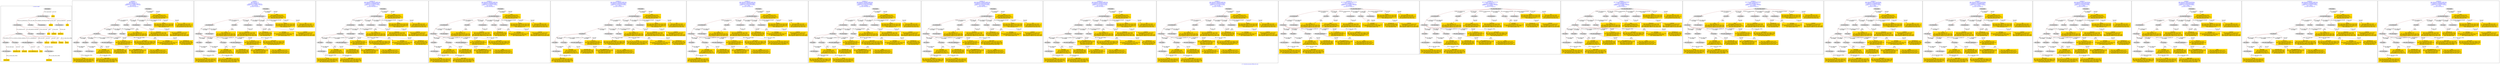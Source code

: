digraph n0 {
fontcolor="blue"
remincross="true"
label="s17-s-houston-museum-of-fine-arts.json"
subgraph cluster_0 {
label="1-correct model"
n2[style="filled",color="white",fillcolor="lightgray",label="E12_Production1"];
n3[style="filled",color="white",fillcolor="lightgray",label="E21_Person1"];
n4[style="filled",color="white",fillcolor="lightgray",label="E55_Type1"];
n5[style="filled",color="white",fillcolor="lightgray",label="E52_Time-Span1"];
n6[style="filled",color="white",fillcolor="lightgray",label="E69_Death1"];
n7[style="filled",color="white",fillcolor="lightgray",label="E74_Group1"];
n8[style="filled",color="white",fillcolor="lightgray",label="E82_Actor_Appellation1"];
n9[style="filled",color="white",fillcolor="lightgray",label="E67_Birth1"];
n10[shape="plaintext",style="filled",fillcolor="gold",label="artist_uri"];
n11[style="filled",color="white",fillcolor="lightgray",label="E22_Man-Made_Object1"];
n12[style="filled",color="white",fillcolor="lightgray",label="E35_Title1"];
n13[style="filled",color="white",fillcolor="lightgray",label="E8_Acquisition1"];
n14[shape="plaintext",style="filled",fillcolor="gold",label="artdesc"];
n15[style="filled",color="white",fillcolor="lightgray",label="E54_Dimension1"];
n16[shape="plaintext",style="filled",fillcolor="gold",label="link"];
n17[shape="plaintext",style="filled",fillcolor="gold",label="title"];
n18[style="filled",color="white",fillcolor="lightgray",label="E38_Image1"];
n19[shape="plaintext",style="filled",fillcolor="gold",label="photo"];
n20[shape="plaintext",style="filled",fillcolor="gold",label="artyear"];
n21[style="filled",color="white",fillcolor="lightgray",label="E52_Time-Span2"];
n22[shape="plaintext",style="filled",fillcolor="gold",label="artist_birth"];
n23[style="filled",color="white",fillcolor="lightgray",label="E52_Time-Span3"];
n24[shape="plaintext",style="filled",fillcolor="gold",label="artist_death"];
n25[shape="plaintext",style="filled",fillcolor="gold",label="dimensions"];
n26[shape="plaintext",style="filled",fillcolor="gold",label="technique_uri"];
n27[shape="plaintext",style="filled",fillcolor="gold",label="technique"];
n28[shape="plaintext",style="filled",fillcolor="gold",label="nationality_URI"];
n29[shape="plaintext",style="filled",fillcolor="gold",label="nationality"];
n30[shape="plaintext",style="filled",fillcolor="gold",label="artist_appellation_uri"];
n31[shape="plaintext",style="filled",fillcolor="gold",label="artist"];
n32[shape="plaintext",style="filled",fillcolor="gold",label="credittext"];
}
subgraph cluster_1 {
label="candidate 0\nlink coherence:1.0\nnode coherence:1.0\nconfidence:0.4378088277699173\nmapping score:0.5209362759233057\ncost:29.99792\n-precision:0.93-recall:0.93"
n34[style="filled",color="white",fillcolor="lightgray",label="E12_Production1"];
n35[style="filled",color="white",fillcolor="lightgray",label="E21_Person1"];
n36[style="filled",color="white",fillcolor="lightgray",label="E52_Time-Span2"];
n37[style="filled",color="white",fillcolor="lightgray",label="E55_Type1"];
n38[style="filled",color="white",fillcolor="lightgray",label="E67_Birth1"];
n39[style="filled",color="white",fillcolor="lightgray",label="E69_Death1"];
n40[style="filled",color="white",fillcolor="lightgray",label="E74_Group1"];
n41[style="filled",color="white",fillcolor="lightgray",label="E82_Actor_Appellation1"];
n42[style="filled",color="white",fillcolor="lightgray",label="E22_Man-Made_Object1"];
n43[style="filled",color="white",fillcolor="lightgray",label="E35_Title1"];
n44[style="filled",color="white",fillcolor="lightgray",label="E54_Dimension1"];
n45[style="filled",color="white",fillcolor="lightgray",label="E8_Acquisition1"];
n46[style="filled",color="white",fillcolor="lightgray",label="E38_Image1"];
n47[style="filled",color="white",fillcolor="lightgray",label="E52_Time-Span1"];
n48[style="filled",color="white",fillcolor="lightgray",label="E52_Time-Span3"];
n49[shape="plaintext",style="filled",fillcolor="gold",label="artist_uri\n[E21_Person,classLink,0.292]\n[E82_Actor_Appellation,classLink,0.25]\n[E39_Actor,classLink,0.237]\n[E38_Image,classLink,0.221]"];
n50[shape="plaintext",style="filled",fillcolor="gold",label="artist_death\n[E52_Time-Span,P82b_end_of_the_end,0.439]\n[E52_Time-Span,P82_at_some_time_within,0.379]\n[E52_Time-Span,P82a_begin_of_the_begin,0.126]\n[E34_Inscription,P3_has_note,0.056]"];
n51[shape="plaintext",style="filled",fillcolor="gold",label="nationality\n[E74_Group,label,0.465]\n[E74_Group,classLink,0.3]\n[E30_Right,P3_has_note,0.12]\n[E8_Acquisition,P3_has_note,0.114]"];
n52[shape="plaintext",style="filled",fillcolor="gold",label="nationality_URI\n[E74_Group,classLink,0.693]\n[E55_Type,classLink,0.189]\n[E57_Material,classLink,0.081]\n[E55_Type,label,0.037]"];
n53[shape="plaintext",style="filled",fillcolor="gold",label="dimensions\n[E54_Dimension,P3_has_note,0.629]\n[E34_Inscription,P3_has_note,0.143]\n[E22_Man-Made_Object,P3_has_note,0.126]\n[E73_Information_Object,P3_has_note,0.101]"];
n54[shape="plaintext",style="filled",fillcolor="gold",label="technique\n[E55_Type,label,0.324]\n[E29_Design_or_Procedure,P3_has_note,0.323]\n[E12_Production,P3_has_note,0.236]\n[E57_Material,label,0.118]"];
n55[shape="plaintext",style="filled",fillcolor="gold",label="artyear\n[E52_Time-Span,P82_at_some_time_within,0.417]\n[E52_Time-Span,P82b_end_of_the_end,0.333]\n[E52_Time-Span,P82a_begin_of_the_begin,0.173]\n[E12_Production,P3_has_note,0.077]"];
n56[shape="plaintext",style="filled",fillcolor="gold",label="technique_uri\n[E55_Type,classLink,0.426]\n[E57_Material,classLink,0.296]\n[E74_Group,classLink,0.24]\n[E55_Type,label,0.038]"];
n57[shape="plaintext",style="filled",fillcolor="gold",label="photo\n[E38_Image,classLink,0.643]\n[E78_Collection,classLink,0.152]\n[E22_Man-Made_Object,classLink,0.151]\n[E39_Actor,classLink,0.054]"];
n58[shape="plaintext",style="filled",fillcolor="gold",label="title\n[E35_Title,label,0.34]\n[E22_Man-Made_Object,P3_has_note,0.28]\n[E73_Information_Object,P3_has_note,0.236]\n[E33_Linguistic_Object,P3_has_note,0.143]"];
n59[shape="plaintext",style="filled",fillcolor="gold",label="credittext\n[E8_Acquisition,P3_has_note,0.452]\n[E30_Right,P3_has_note,0.352]\n[E22_Man-Made_Object,P3_has_note,0.102]\n[E33_Linguistic_Object,P3_has_note,0.095]"];
n60[shape="plaintext",style="filled",fillcolor="gold",label="artist_appellation_uri\n[E82_Actor_Appellation,classLink,0.525]\n[E21_Person,classLink,0.352]\n[E38_Image,classLink,0.067]\n[E39_Actor,classLink,0.057]"];
n61[shape="plaintext",style="filled",fillcolor="gold",label="artdesc\n[E22_Man-Made_Object,P3_has_note,0.319]\n[E73_Information_Object,P3_has_note,0.295]\n[E33_Linguistic_Object,P3_has_note,0.272]\n[E35_Title,label,0.114]"];
n62[shape="plaintext",style="filled",fillcolor="gold",label="artist_birth\n[E52_Time-Span,P82a_begin_of_the_begin,0.354]\n[E52_Time-Span,P82_at_some_time_within,0.314]\n[E52_Time-Span,P82b_end_of_the_end,0.262]\n[E52_Time-Span,label,0.07]"];
n63[shape="plaintext",style="filled",fillcolor="gold",label="link\n[E38_Image,classLink,0.506]\n[E22_Man-Made_Object,classLink,0.245]\n[E78_Collection,classLink,0.167]\n[E8_Acquisition,P3_has_note,0.082]"];
n64[shape="plaintext",style="filled",fillcolor="gold",label="artist\n[E82_Actor_Appellation,label,0.542]\n[E22_Man-Made_Object,P3_has_note,0.161]\n[E8_Acquisition,P3_has_note,0.149]\n[E73_Information_Object,P3_has_note,0.148]"];
}
subgraph cluster_2 {
label="candidate 1\nlink coherence:1.0\nnode coherence:1.0\nconfidence:0.4378088277699173\nmapping score:0.5209362759233057\ncost:29.99796\n-precision:0.9-recall:0.9"
n66[style="filled",color="white",fillcolor="lightgray",label="E12_Production1"];
n67[style="filled",color="white",fillcolor="lightgray",label="E21_Person1"];
n68[style="filled",color="white",fillcolor="lightgray",label="E52_Time-Span2"];
n69[style="filled",color="white",fillcolor="lightgray",label="E67_Birth1"];
n70[style="filled",color="white",fillcolor="lightgray",label="E69_Death1"];
n71[style="filled",color="white",fillcolor="lightgray",label="E74_Group1"];
n72[style="filled",color="white",fillcolor="lightgray",label="E82_Actor_Appellation1"];
n73[style="filled",color="white",fillcolor="lightgray",label="E22_Man-Made_Object1"];
n74[style="filled",color="white",fillcolor="lightgray",label="E35_Title1"];
n75[style="filled",color="white",fillcolor="lightgray",label="E54_Dimension1"];
n76[style="filled",color="white",fillcolor="lightgray",label="E55_Type2"];
n77[style="filled",color="white",fillcolor="lightgray",label="E8_Acquisition1"];
n78[style="filled",color="white",fillcolor="lightgray",label="E38_Image1"];
n79[style="filled",color="white",fillcolor="lightgray",label="E52_Time-Span1"];
n80[style="filled",color="white",fillcolor="lightgray",label="E52_Time-Span3"];
n81[shape="plaintext",style="filled",fillcolor="gold",label="artist_uri\n[E21_Person,classLink,0.292]\n[E82_Actor_Appellation,classLink,0.25]\n[E39_Actor,classLink,0.237]\n[E38_Image,classLink,0.221]"];
n82[shape="plaintext",style="filled",fillcolor="gold",label="artist_death\n[E52_Time-Span,P82b_end_of_the_end,0.439]\n[E52_Time-Span,P82_at_some_time_within,0.379]\n[E52_Time-Span,P82a_begin_of_the_begin,0.126]\n[E34_Inscription,P3_has_note,0.056]"];
n83[shape="plaintext",style="filled",fillcolor="gold",label="nationality\n[E74_Group,label,0.465]\n[E74_Group,classLink,0.3]\n[E30_Right,P3_has_note,0.12]\n[E8_Acquisition,P3_has_note,0.114]"];
n84[shape="plaintext",style="filled",fillcolor="gold",label="nationality_URI\n[E74_Group,classLink,0.693]\n[E55_Type,classLink,0.189]\n[E57_Material,classLink,0.081]\n[E55_Type,label,0.037]"];
n85[shape="plaintext",style="filled",fillcolor="gold",label="dimensions\n[E54_Dimension,P3_has_note,0.629]\n[E34_Inscription,P3_has_note,0.143]\n[E22_Man-Made_Object,P3_has_note,0.126]\n[E73_Information_Object,P3_has_note,0.101]"];
n86[shape="plaintext",style="filled",fillcolor="gold",label="technique_uri\n[E55_Type,classLink,0.426]\n[E57_Material,classLink,0.296]\n[E74_Group,classLink,0.24]\n[E55_Type,label,0.038]"];
n87[shape="plaintext",style="filled",fillcolor="gold",label="artyear\n[E52_Time-Span,P82_at_some_time_within,0.417]\n[E52_Time-Span,P82b_end_of_the_end,0.333]\n[E52_Time-Span,P82a_begin_of_the_begin,0.173]\n[E12_Production,P3_has_note,0.077]"];
n88[shape="plaintext",style="filled",fillcolor="gold",label="photo\n[E38_Image,classLink,0.643]\n[E78_Collection,classLink,0.152]\n[E22_Man-Made_Object,classLink,0.151]\n[E39_Actor,classLink,0.054]"];
n89[shape="plaintext",style="filled",fillcolor="gold",label="title\n[E35_Title,label,0.34]\n[E22_Man-Made_Object,P3_has_note,0.28]\n[E73_Information_Object,P3_has_note,0.236]\n[E33_Linguistic_Object,P3_has_note,0.143]"];
n90[shape="plaintext",style="filled",fillcolor="gold",label="credittext\n[E8_Acquisition,P3_has_note,0.452]\n[E30_Right,P3_has_note,0.352]\n[E22_Man-Made_Object,P3_has_note,0.102]\n[E33_Linguistic_Object,P3_has_note,0.095]"];
n91[shape="plaintext",style="filled",fillcolor="gold",label="technique\n[E55_Type,label,0.324]\n[E29_Design_or_Procedure,P3_has_note,0.323]\n[E12_Production,P3_has_note,0.236]\n[E57_Material,label,0.118]"];
n92[shape="plaintext",style="filled",fillcolor="gold",label="artist_appellation_uri\n[E82_Actor_Appellation,classLink,0.525]\n[E21_Person,classLink,0.352]\n[E38_Image,classLink,0.067]\n[E39_Actor,classLink,0.057]"];
n93[shape="plaintext",style="filled",fillcolor="gold",label="artdesc\n[E22_Man-Made_Object,P3_has_note,0.319]\n[E73_Information_Object,P3_has_note,0.295]\n[E33_Linguistic_Object,P3_has_note,0.272]\n[E35_Title,label,0.114]"];
n94[shape="plaintext",style="filled",fillcolor="gold",label="artist_birth\n[E52_Time-Span,P82a_begin_of_the_begin,0.354]\n[E52_Time-Span,P82_at_some_time_within,0.314]\n[E52_Time-Span,P82b_end_of_the_end,0.262]\n[E52_Time-Span,label,0.07]"];
n95[shape="plaintext",style="filled",fillcolor="gold",label="link\n[E38_Image,classLink,0.506]\n[E22_Man-Made_Object,classLink,0.245]\n[E78_Collection,classLink,0.167]\n[E8_Acquisition,P3_has_note,0.082]"];
n96[shape="plaintext",style="filled",fillcolor="gold",label="artist\n[E82_Actor_Appellation,label,0.542]\n[E22_Man-Made_Object,P3_has_note,0.161]\n[E8_Acquisition,P3_has_note,0.149]\n[E73_Information_Object,P3_has_note,0.148]"];
}
subgraph cluster_3 {
label="candidate 10\nlink coherence:0.9642857142857143\nnode coherence:0.9629629629629629\nconfidence:0.441588388170058\nmapping score:0.5202671170443404\ncost:126.99816\n-precision:0.89-recall:0.83"
n98[style="filled",color="white",fillcolor="lightgray",label="E12_Production1"];
n99[style="filled",color="white",fillcolor="lightgray",label="E21_Person1"];
n100[style="filled",color="white",fillcolor="lightgray",label="E52_Time-Span2"];
n101[style="filled",color="white",fillcolor="lightgray",label="E55_Type1"];
n102[style="filled",color="white",fillcolor="lightgray",label="E67_Birth1"];
n103[style="filled",color="white",fillcolor="lightgray",label="E74_Group1"];
n104[style="filled",color="white",fillcolor="lightgray",label="E82_Actor_Appellation1"];
n105[style="filled",color="white",fillcolor="lightgray",label="E22_Man-Made_Object1"];
n106[style="filled",color="white",fillcolor="lightgray",label="E35_Title1"];
n107[style="filled",color="white",fillcolor="lightgray",label="E54_Dimension1"];
n108[style="filled",color="white",fillcolor="lightgray",label="E8_Acquisition1"];
n109[style="filled",color="white",fillcolor="lightgray",label="E38_Image1"];
n110[style="filled",color="white",fillcolor="lightgray",label="E52_Time-Span1"];
n111[shape="plaintext",style="filled",fillcolor="gold",label="artist_uri\n[E21_Person,classLink,0.292]\n[E82_Actor_Appellation,classLink,0.25]\n[E39_Actor,classLink,0.237]\n[E38_Image,classLink,0.221]"];
n112[shape="plaintext",style="filled",fillcolor="gold",label="nationality\n[E74_Group,label,0.465]\n[E74_Group,classLink,0.3]\n[E30_Right,P3_has_note,0.12]\n[E8_Acquisition,P3_has_note,0.114]"];
n113[shape="plaintext",style="filled",fillcolor="gold",label="nationality_URI\n[E74_Group,classLink,0.693]\n[E55_Type,classLink,0.189]\n[E57_Material,classLink,0.081]\n[E55_Type,label,0.037]"];
n114[shape="plaintext",style="filled",fillcolor="gold",label="dimensions\n[E54_Dimension,P3_has_note,0.629]\n[E34_Inscription,P3_has_note,0.143]\n[E22_Man-Made_Object,P3_has_note,0.126]\n[E73_Information_Object,P3_has_note,0.101]"];
n115[shape="plaintext",style="filled",fillcolor="gold",label="technique\n[E55_Type,label,0.324]\n[E29_Design_or_Procedure,P3_has_note,0.323]\n[E12_Production,P3_has_note,0.236]\n[E57_Material,label,0.118]"];
n116[shape="plaintext",style="filled",fillcolor="gold",label="artyear\n[E52_Time-Span,P82_at_some_time_within,0.417]\n[E52_Time-Span,P82b_end_of_the_end,0.333]\n[E52_Time-Span,P82a_begin_of_the_begin,0.173]\n[E12_Production,P3_has_note,0.077]"];
n117[shape="plaintext",style="filled",fillcolor="gold",label="technique_uri\n[E55_Type,classLink,0.426]\n[E57_Material,classLink,0.296]\n[E74_Group,classLink,0.24]\n[E55_Type,label,0.038]"];
n118[shape="plaintext",style="filled",fillcolor="gold",label="photo\n[E38_Image,classLink,0.643]\n[E78_Collection,classLink,0.152]\n[E22_Man-Made_Object,classLink,0.151]\n[E39_Actor,classLink,0.054]"];
n119[shape="plaintext",style="filled",fillcolor="gold",label="title\n[E35_Title,label,0.34]\n[E22_Man-Made_Object,P3_has_note,0.28]\n[E73_Information_Object,P3_has_note,0.236]\n[E33_Linguistic_Object,P3_has_note,0.143]"];
n120[shape="plaintext",style="filled",fillcolor="gold",label="credittext\n[E8_Acquisition,P3_has_note,0.452]\n[E30_Right,P3_has_note,0.352]\n[E22_Man-Made_Object,P3_has_note,0.102]\n[E33_Linguistic_Object,P3_has_note,0.095]"];
n121[shape="plaintext",style="filled",fillcolor="gold",label="artist_appellation_uri\n[E82_Actor_Appellation,classLink,0.525]\n[E21_Person,classLink,0.352]\n[E38_Image,classLink,0.067]\n[E39_Actor,classLink,0.057]"];
n122[shape="plaintext",style="filled",fillcolor="gold",label="artist_death\n[E52_Time-Span,P82b_end_of_the_end,0.439]\n[E52_Time-Span,P82_at_some_time_within,0.379]\n[E52_Time-Span,P82a_begin_of_the_begin,0.126]\n[E34_Inscription,P3_has_note,0.056]"];
n123[shape="plaintext",style="filled",fillcolor="gold",label="artdesc\n[E22_Man-Made_Object,P3_has_note,0.319]\n[E73_Information_Object,P3_has_note,0.295]\n[E33_Linguistic_Object,P3_has_note,0.272]\n[E35_Title,label,0.114]"];
n124[shape="plaintext",style="filled",fillcolor="gold",label="artist_birth\n[E52_Time-Span,P82a_begin_of_the_begin,0.354]\n[E52_Time-Span,P82_at_some_time_within,0.314]\n[E52_Time-Span,P82b_end_of_the_end,0.262]\n[E52_Time-Span,label,0.07]"];
n125[shape="plaintext",style="filled",fillcolor="gold",label="link\n[E38_Image,classLink,0.506]\n[E22_Man-Made_Object,classLink,0.245]\n[E78_Collection,classLink,0.167]\n[E8_Acquisition,P3_has_note,0.082]"];
n126[shape="plaintext",style="filled",fillcolor="gold",label="artist\n[E82_Actor_Appellation,label,0.542]\n[E22_Man-Made_Object,P3_has_note,0.161]\n[E8_Acquisition,P3_has_note,0.149]\n[E73_Information_Object,P3_has_note,0.148]"];
}
subgraph cluster_4 {
label="candidate 11\nlink coherence:0.9642857142857143\nnode coherence:0.9629629629629629\nconfidence:0.441588388170058\nmapping score:0.5202671170443404\ncost:126.9982\n-precision:0.86-recall:0.8"
n128[style="filled",color="white",fillcolor="lightgray",label="E12_Production1"];
n129[style="filled",color="white",fillcolor="lightgray",label="E21_Person1"];
n130[style="filled",color="white",fillcolor="lightgray",label="E52_Time-Span2"];
n131[style="filled",color="white",fillcolor="lightgray",label="E67_Birth1"];
n132[style="filled",color="white",fillcolor="lightgray",label="E74_Group1"];
n133[style="filled",color="white",fillcolor="lightgray",label="E82_Actor_Appellation1"];
n134[style="filled",color="white",fillcolor="lightgray",label="E22_Man-Made_Object1"];
n135[style="filled",color="white",fillcolor="lightgray",label="E35_Title1"];
n136[style="filled",color="white",fillcolor="lightgray",label="E54_Dimension1"];
n137[style="filled",color="white",fillcolor="lightgray",label="E55_Type2"];
n138[style="filled",color="white",fillcolor="lightgray",label="E8_Acquisition1"];
n139[style="filled",color="white",fillcolor="lightgray",label="E38_Image1"];
n140[style="filled",color="white",fillcolor="lightgray",label="E52_Time-Span1"];
n141[shape="plaintext",style="filled",fillcolor="gold",label="artist_uri\n[E21_Person,classLink,0.292]\n[E82_Actor_Appellation,classLink,0.25]\n[E39_Actor,classLink,0.237]\n[E38_Image,classLink,0.221]"];
n142[shape="plaintext",style="filled",fillcolor="gold",label="nationality\n[E74_Group,label,0.465]\n[E74_Group,classLink,0.3]\n[E30_Right,P3_has_note,0.12]\n[E8_Acquisition,P3_has_note,0.114]"];
n143[shape="plaintext",style="filled",fillcolor="gold",label="nationality_URI\n[E74_Group,classLink,0.693]\n[E55_Type,classLink,0.189]\n[E57_Material,classLink,0.081]\n[E55_Type,label,0.037]"];
n144[shape="plaintext",style="filled",fillcolor="gold",label="dimensions\n[E54_Dimension,P3_has_note,0.629]\n[E34_Inscription,P3_has_note,0.143]\n[E22_Man-Made_Object,P3_has_note,0.126]\n[E73_Information_Object,P3_has_note,0.101]"];
n145[shape="plaintext",style="filled",fillcolor="gold",label="technique_uri\n[E55_Type,classLink,0.426]\n[E57_Material,classLink,0.296]\n[E74_Group,classLink,0.24]\n[E55_Type,label,0.038]"];
n146[shape="plaintext",style="filled",fillcolor="gold",label="artyear\n[E52_Time-Span,P82_at_some_time_within,0.417]\n[E52_Time-Span,P82b_end_of_the_end,0.333]\n[E52_Time-Span,P82a_begin_of_the_begin,0.173]\n[E12_Production,P3_has_note,0.077]"];
n147[shape="plaintext",style="filled",fillcolor="gold",label="photo\n[E38_Image,classLink,0.643]\n[E78_Collection,classLink,0.152]\n[E22_Man-Made_Object,classLink,0.151]\n[E39_Actor,classLink,0.054]"];
n148[shape="plaintext",style="filled",fillcolor="gold",label="title\n[E35_Title,label,0.34]\n[E22_Man-Made_Object,P3_has_note,0.28]\n[E73_Information_Object,P3_has_note,0.236]\n[E33_Linguistic_Object,P3_has_note,0.143]"];
n149[shape="plaintext",style="filled",fillcolor="gold",label="credittext\n[E8_Acquisition,P3_has_note,0.452]\n[E30_Right,P3_has_note,0.352]\n[E22_Man-Made_Object,P3_has_note,0.102]\n[E33_Linguistic_Object,P3_has_note,0.095]"];
n150[shape="plaintext",style="filled",fillcolor="gold",label="technique\n[E55_Type,label,0.324]\n[E29_Design_or_Procedure,P3_has_note,0.323]\n[E12_Production,P3_has_note,0.236]\n[E57_Material,label,0.118]"];
n151[shape="plaintext",style="filled",fillcolor="gold",label="artist_appellation_uri\n[E82_Actor_Appellation,classLink,0.525]\n[E21_Person,classLink,0.352]\n[E38_Image,classLink,0.067]\n[E39_Actor,classLink,0.057]"];
n152[shape="plaintext",style="filled",fillcolor="gold",label="artist_death\n[E52_Time-Span,P82b_end_of_the_end,0.439]\n[E52_Time-Span,P82_at_some_time_within,0.379]\n[E52_Time-Span,P82a_begin_of_the_begin,0.126]\n[E34_Inscription,P3_has_note,0.056]"];
n153[shape="plaintext",style="filled",fillcolor="gold",label="artdesc\n[E22_Man-Made_Object,P3_has_note,0.319]\n[E73_Information_Object,P3_has_note,0.295]\n[E33_Linguistic_Object,P3_has_note,0.272]\n[E35_Title,label,0.114]"];
n154[shape="plaintext",style="filled",fillcolor="gold",label="artist_birth\n[E52_Time-Span,P82a_begin_of_the_begin,0.354]\n[E52_Time-Span,P82_at_some_time_within,0.314]\n[E52_Time-Span,P82b_end_of_the_end,0.262]\n[E52_Time-Span,label,0.07]"];
n155[shape="plaintext",style="filled",fillcolor="gold",label="link\n[E38_Image,classLink,0.506]\n[E22_Man-Made_Object,classLink,0.245]\n[E78_Collection,classLink,0.167]\n[E8_Acquisition,P3_has_note,0.082]"];
n156[shape="plaintext",style="filled",fillcolor="gold",label="artist\n[E82_Actor_Appellation,label,0.542]\n[E22_Man-Made_Object,P3_has_note,0.161]\n[E8_Acquisition,P3_has_note,0.149]\n[E73_Information_Object,P3_has_note,0.148]"];
}
subgraph cluster_5 {
label="candidate 12\nlink coherence:0.9642857142857143\nnode coherence:0.9629629629629629\nconfidence:0.4402872818178368\nmapping score:0.5198334149269332\ncost:27.99816\n-precision:0.93-recall:0.87"
n158[style="filled",color="white",fillcolor="lightgray",label="E12_Production1"];
n159[style="filled",color="white",fillcolor="lightgray",label="E21_Person1"];
n160[style="filled",color="white",fillcolor="lightgray",label="E52_Time-Span2"];
n161[style="filled",color="white",fillcolor="lightgray",label="E55_Type1"];
n162[style="filled",color="white",fillcolor="lightgray",label="E67_Birth1"];
n163[style="filled",color="white",fillcolor="lightgray",label="E74_Group1"];
n164[style="filled",color="white",fillcolor="lightgray",label="E82_Actor_Appellation1"];
n165[style="filled",color="white",fillcolor="lightgray",label="E22_Man-Made_Object1"];
n166[style="filled",color="white",fillcolor="lightgray",label="E35_Title1"];
n167[style="filled",color="white",fillcolor="lightgray",label="E54_Dimension1"];
n168[style="filled",color="white",fillcolor="lightgray",label="E8_Acquisition1"];
n169[style="filled",color="white",fillcolor="lightgray",label="E38_Image1"];
n170[style="filled",color="white",fillcolor="lightgray",label="E52_Time-Span1"];
n171[shape="plaintext",style="filled",fillcolor="gold",label="artist_uri\n[E21_Person,classLink,0.292]\n[E82_Actor_Appellation,classLink,0.25]\n[E39_Actor,classLink,0.237]\n[E38_Image,classLink,0.221]"];
n172[shape="plaintext",style="filled",fillcolor="gold",label="nationality\n[E74_Group,label,0.465]\n[E74_Group,classLink,0.3]\n[E30_Right,P3_has_note,0.12]\n[E8_Acquisition,P3_has_note,0.114]"];
n173[shape="plaintext",style="filled",fillcolor="gold",label="nationality_URI\n[E74_Group,classLink,0.693]\n[E55_Type,classLink,0.189]\n[E57_Material,classLink,0.081]\n[E55_Type,label,0.037]"];
n174[shape="plaintext",style="filled",fillcolor="gold",label="dimensions\n[E54_Dimension,P3_has_note,0.629]\n[E34_Inscription,P3_has_note,0.143]\n[E22_Man-Made_Object,P3_has_note,0.126]\n[E73_Information_Object,P3_has_note,0.101]"];
n175[shape="plaintext",style="filled",fillcolor="gold",label="technique\n[E55_Type,label,0.324]\n[E29_Design_or_Procedure,P3_has_note,0.323]\n[E12_Production,P3_has_note,0.236]\n[E57_Material,label,0.118]"];
n176[shape="plaintext",style="filled",fillcolor="gold",label="artist_death\n[E52_Time-Span,P82b_end_of_the_end,0.439]\n[E52_Time-Span,P82_at_some_time_within,0.379]\n[E52_Time-Span,P82a_begin_of_the_begin,0.126]\n[E34_Inscription,P3_has_note,0.056]"];
n177[shape="plaintext",style="filled",fillcolor="gold",label="technique_uri\n[E55_Type,classLink,0.426]\n[E57_Material,classLink,0.296]\n[E74_Group,classLink,0.24]\n[E55_Type,label,0.038]"];
n178[shape="plaintext",style="filled",fillcolor="gold",label="photo\n[E38_Image,classLink,0.643]\n[E78_Collection,classLink,0.152]\n[E22_Man-Made_Object,classLink,0.151]\n[E39_Actor,classLink,0.054]"];
n179[shape="plaintext",style="filled",fillcolor="gold",label="artist_birth\n[E52_Time-Span,P82a_begin_of_the_begin,0.354]\n[E52_Time-Span,P82_at_some_time_within,0.314]\n[E52_Time-Span,P82b_end_of_the_end,0.262]\n[E52_Time-Span,label,0.07]"];
n180[shape="plaintext",style="filled",fillcolor="gold",label="title\n[E35_Title,label,0.34]\n[E22_Man-Made_Object,P3_has_note,0.28]\n[E73_Information_Object,P3_has_note,0.236]\n[E33_Linguistic_Object,P3_has_note,0.143]"];
n181[shape="plaintext",style="filled",fillcolor="gold",label="credittext\n[E8_Acquisition,P3_has_note,0.452]\n[E30_Right,P3_has_note,0.352]\n[E22_Man-Made_Object,P3_has_note,0.102]\n[E33_Linguistic_Object,P3_has_note,0.095]"];
n182[shape="plaintext",style="filled",fillcolor="gold",label="artist_appellation_uri\n[E82_Actor_Appellation,classLink,0.525]\n[E21_Person,classLink,0.352]\n[E38_Image,classLink,0.067]\n[E39_Actor,classLink,0.057]"];
n183[shape="plaintext",style="filled",fillcolor="gold",label="artdesc\n[E22_Man-Made_Object,P3_has_note,0.319]\n[E73_Information_Object,P3_has_note,0.295]\n[E33_Linguistic_Object,P3_has_note,0.272]\n[E35_Title,label,0.114]"];
n184[shape="plaintext",style="filled",fillcolor="gold",label="artyear\n[E52_Time-Span,P82_at_some_time_within,0.417]\n[E52_Time-Span,P82b_end_of_the_end,0.333]\n[E52_Time-Span,P82a_begin_of_the_begin,0.173]\n[E12_Production,P3_has_note,0.077]"];
n185[shape="plaintext",style="filled",fillcolor="gold",label="link\n[E38_Image,classLink,0.506]\n[E22_Man-Made_Object,classLink,0.245]\n[E78_Collection,classLink,0.167]\n[E8_Acquisition,P3_has_note,0.082]"];
n186[shape="plaintext",style="filled",fillcolor="gold",label="artist\n[E82_Actor_Appellation,label,0.542]\n[E22_Man-Made_Object,P3_has_note,0.161]\n[E8_Acquisition,P3_has_note,0.149]\n[E73_Information_Object,P3_has_note,0.148]"];
}
subgraph cluster_6 {
label="candidate 13\nlink coherence:0.9642857142857143\nnode coherence:0.9629629629629629\nconfidence:0.4402872818178368\nmapping score:0.5198334149269332\ncost:27.9982\n-precision:0.89-recall:0.83"
n188[style="filled",color="white",fillcolor="lightgray",label="E12_Production1"];
n189[style="filled",color="white",fillcolor="lightgray",label="E21_Person1"];
n190[style="filled",color="white",fillcolor="lightgray",label="E52_Time-Span2"];
n191[style="filled",color="white",fillcolor="lightgray",label="E67_Birth1"];
n192[style="filled",color="white",fillcolor="lightgray",label="E74_Group1"];
n193[style="filled",color="white",fillcolor="lightgray",label="E82_Actor_Appellation1"];
n194[style="filled",color="white",fillcolor="lightgray",label="E22_Man-Made_Object1"];
n195[style="filled",color="white",fillcolor="lightgray",label="E35_Title1"];
n196[style="filled",color="white",fillcolor="lightgray",label="E54_Dimension1"];
n197[style="filled",color="white",fillcolor="lightgray",label="E55_Type2"];
n198[style="filled",color="white",fillcolor="lightgray",label="E8_Acquisition1"];
n199[style="filled",color="white",fillcolor="lightgray",label="E38_Image1"];
n200[style="filled",color="white",fillcolor="lightgray",label="E52_Time-Span1"];
n201[shape="plaintext",style="filled",fillcolor="gold",label="artist_uri\n[E21_Person,classLink,0.292]\n[E82_Actor_Appellation,classLink,0.25]\n[E39_Actor,classLink,0.237]\n[E38_Image,classLink,0.221]"];
n202[shape="plaintext",style="filled",fillcolor="gold",label="nationality\n[E74_Group,label,0.465]\n[E74_Group,classLink,0.3]\n[E30_Right,P3_has_note,0.12]\n[E8_Acquisition,P3_has_note,0.114]"];
n203[shape="plaintext",style="filled",fillcolor="gold",label="nationality_URI\n[E74_Group,classLink,0.693]\n[E55_Type,classLink,0.189]\n[E57_Material,classLink,0.081]\n[E55_Type,label,0.037]"];
n204[shape="plaintext",style="filled",fillcolor="gold",label="dimensions\n[E54_Dimension,P3_has_note,0.629]\n[E34_Inscription,P3_has_note,0.143]\n[E22_Man-Made_Object,P3_has_note,0.126]\n[E73_Information_Object,P3_has_note,0.101]"];
n205[shape="plaintext",style="filled",fillcolor="gold",label="technique_uri\n[E55_Type,classLink,0.426]\n[E57_Material,classLink,0.296]\n[E74_Group,classLink,0.24]\n[E55_Type,label,0.038]"];
n206[shape="plaintext",style="filled",fillcolor="gold",label="artist_death\n[E52_Time-Span,P82b_end_of_the_end,0.439]\n[E52_Time-Span,P82_at_some_time_within,0.379]\n[E52_Time-Span,P82a_begin_of_the_begin,0.126]\n[E34_Inscription,P3_has_note,0.056]"];
n207[shape="plaintext",style="filled",fillcolor="gold",label="photo\n[E38_Image,classLink,0.643]\n[E78_Collection,classLink,0.152]\n[E22_Man-Made_Object,classLink,0.151]\n[E39_Actor,classLink,0.054]"];
n208[shape="plaintext",style="filled",fillcolor="gold",label="artist_birth\n[E52_Time-Span,P82a_begin_of_the_begin,0.354]\n[E52_Time-Span,P82_at_some_time_within,0.314]\n[E52_Time-Span,P82b_end_of_the_end,0.262]\n[E52_Time-Span,label,0.07]"];
n209[shape="plaintext",style="filled",fillcolor="gold",label="title\n[E35_Title,label,0.34]\n[E22_Man-Made_Object,P3_has_note,0.28]\n[E73_Information_Object,P3_has_note,0.236]\n[E33_Linguistic_Object,P3_has_note,0.143]"];
n210[shape="plaintext",style="filled",fillcolor="gold",label="credittext\n[E8_Acquisition,P3_has_note,0.452]\n[E30_Right,P3_has_note,0.352]\n[E22_Man-Made_Object,P3_has_note,0.102]\n[E33_Linguistic_Object,P3_has_note,0.095]"];
n211[shape="plaintext",style="filled",fillcolor="gold",label="technique\n[E55_Type,label,0.324]\n[E29_Design_or_Procedure,P3_has_note,0.323]\n[E12_Production,P3_has_note,0.236]\n[E57_Material,label,0.118]"];
n212[shape="plaintext",style="filled",fillcolor="gold",label="artist_appellation_uri\n[E82_Actor_Appellation,classLink,0.525]\n[E21_Person,classLink,0.352]\n[E38_Image,classLink,0.067]\n[E39_Actor,classLink,0.057]"];
n213[shape="plaintext",style="filled",fillcolor="gold",label="artdesc\n[E22_Man-Made_Object,P3_has_note,0.319]\n[E73_Information_Object,P3_has_note,0.295]\n[E33_Linguistic_Object,P3_has_note,0.272]\n[E35_Title,label,0.114]"];
n214[shape="plaintext",style="filled",fillcolor="gold",label="artyear\n[E52_Time-Span,P82_at_some_time_within,0.417]\n[E52_Time-Span,P82b_end_of_the_end,0.333]\n[E52_Time-Span,P82a_begin_of_the_begin,0.173]\n[E12_Production,P3_has_note,0.077]"];
n215[shape="plaintext",style="filled",fillcolor="gold",label="link\n[E38_Image,classLink,0.506]\n[E22_Man-Made_Object,classLink,0.245]\n[E78_Collection,classLink,0.167]\n[E8_Acquisition,P3_has_note,0.082]"];
n216[shape="plaintext",style="filled",fillcolor="gold",label="artist\n[E82_Actor_Appellation,label,0.542]\n[E22_Man-Made_Object,P3_has_note,0.161]\n[E8_Acquisition,P3_has_note,0.149]\n[E73_Information_Object,P3_has_note,0.148]"];
}
subgraph cluster_7 {
label="candidate 14\nlink coherence:0.9642857142857143\nnode coherence:0.9629629629629629\nconfidence:0.4402872818178368\nmapping score:0.5198334149269332\ncost:126.99816\n-precision:0.89-recall:0.83"
n218[style="filled",color="white",fillcolor="lightgray",label="E12_Production1"];
n219[style="filled",color="white",fillcolor="lightgray",label="E21_Person1"];
n220[style="filled",color="white",fillcolor="lightgray",label="E52_Time-Span2"];
n221[style="filled",color="white",fillcolor="lightgray",label="E55_Type1"];
n222[style="filled",color="white",fillcolor="lightgray",label="E67_Birth1"];
n223[style="filled",color="white",fillcolor="lightgray",label="E74_Group1"];
n224[style="filled",color="white",fillcolor="lightgray",label="E82_Actor_Appellation1"];
n225[style="filled",color="white",fillcolor="lightgray",label="E22_Man-Made_Object1"];
n226[style="filled",color="white",fillcolor="lightgray",label="E35_Title1"];
n227[style="filled",color="white",fillcolor="lightgray",label="E54_Dimension1"];
n228[style="filled",color="white",fillcolor="lightgray",label="E8_Acquisition1"];
n229[style="filled",color="white",fillcolor="lightgray",label="E38_Image1"];
n230[style="filled",color="white",fillcolor="lightgray",label="E52_Time-Span1"];
n231[shape="plaintext",style="filled",fillcolor="gold",label="artist_uri\n[E21_Person,classLink,0.292]\n[E82_Actor_Appellation,classLink,0.25]\n[E39_Actor,classLink,0.237]\n[E38_Image,classLink,0.221]"];
n232[shape="plaintext",style="filled",fillcolor="gold",label="nationality\n[E74_Group,label,0.465]\n[E74_Group,classLink,0.3]\n[E30_Right,P3_has_note,0.12]\n[E8_Acquisition,P3_has_note,0.114]"];
n233[shape="plaintext",style="filled",fillcolor="gold",label="nationality_URI\n[E74_Group,classLink,0.693]\n[E55_Type,classLink,0.189]\n[E57_Material,classLink,0.081]\n[E55_Type,label,0.037]"];
n234[shape="plaintext",style="filled",fillcolor="gold",label="artist_birth\n[E52_Time-Span,P82a_begin_of_the_begin,0.354]\n[E52_Time-Span,P82_at_some_time_within,0.314]\n[E52_Time-Span,P82b_end_of_the_end,0.262]\n[E52_Time-Span,label,0.07]"];
n235[shape="plaintext",style="filled",fillcolor="gold",label="dimensions\n[E54_Dimension,P3_has_note,0.629]\n[E34_Inscription,P3_has_note,0.143]\n[E22_Man-Made_Object,P3_has_note,0.126]\n[E73_Information_Object,P3_has_note,0.101]"];
n236[shape="plaintext",style="filled",fillcolor="gold",label="technique\n[E55_Type,label,0.324]\n[E29_Design_or_Procedure,P3_has_note,0.323]\n[E12_Production,P3_has_note,0.236]\n[E57_Material,label,0.118]"];
n237[shape="plaintext",style="filled",fillcolor="gold",label="artyear\n[E52_Time-Span,P82_at_some_time_within,0.417]\n[E52_Time-Span,P82b_end_of_the_end,0.333]\n[E52_Time-Span,P82a_begin_of_the_begin,0.173]\n[E12_Production,P3_has_note,0.077]"];
n238[shape="plaintext",style="filled",fillcolor="gold",label="technique_uri\n[E55_Type,classLink,0.426]\n[E57_Material,classLink,0.296]\n[E74_Group,classLink,0.24]\n[E55_Type,label,0.038]"];
n239[shape="plaintext",style="filled",fillcolor="gold",label="photo\n[E38_Image,classLink,0.643]\n[E78_Collection,classLink,0.152]\n[E22_Man-Made_Object,classLink,0.151]\n[E39_Actor,classLink,0.054]"];
n240[shape="plaintext",style="filled",fillcolor="gold",label="title\n[E35_Title,label,0.34]\n[E22_Man-Made_Object,P3_has_note,0.28]\n[E73_Information_Object,P3_has_note,0.236]\n[E33_Linguistic_Object,P3_has_note,0.143]"];
n241[shape="plaintext",style="filled",fillcolor="gold",label="credittext\n[E8_Acquisition,P3_has_note,0.452]\n[E30_Right,P3_has_note,0.352]\n[E22_Man-Made_Object,P3_has_note,0.102]\n[E33_Linguistic_Object,P3_has_note,0.095]"];
n242[shape="plaintext",style="filled",fillcolor="gold",label="artist_appellation_uri\n[E82_Actor_Appellation,classLink,0.525]\n[E21_Person,classLink,0.352]\n[E38_Image,classLink,0.067]\n[E39_Actor,classLink,0.057]"];
n243[shape="plaintext",style="filled",fillcolor="gold",label="artdesc\n[E22_Man-Made_Object,P3_has_note,0.319]\n[E73_Information_Object,P3_has_note,0.295]\n[E33_Linguistic_Object,P3_has_note,0.272]\n[E35_Title,label,0.114]"];
n244[shape="plaintext",style="filled",fillcolor="gold",label="artist_death\n[E52_Time-Span,P82b_end_of_the_end,0.439]\n[E52_Time-Span,P82_at_some_time_within,0.379]\n[E52_Time-Span,P82a_begin_of_the_begin,0.126]\n[E34_Inscription,P3_has_note,0.056]"];
n245[shape="plaintext",style="filled",fillcolor="gold",label="link\n[E38_Image,classLink,0.506]\n[E22_Man-Made_Object,classLink,0.245]\n[E78_Collection,classLink,0.167]\n[E8_Acquisition,P3_has_note,0.082]"];
n246[shape="plaintext",style="filled",fillcolor="gold",label="artist\n[E82_Actor_Appellation,label,0.542]\n[E22_Man-Made_Object,P3_has_note,0.161]\n[E8_Acquisition,P3_has_note,0.149]\n[E73_Information_Object,P3_has_note,0.148]"];
}
subgraph cluster_8 {
label="candidate 15\nlink coherence:0.9642857142857143\nnode coherence:0.9629629629629629\nconfidence:0.4402872818178368\nmapping score:0.5198334149269332\ncost:126.9982\n-precision:0.86-recall:0.8"
n248[style="filled",color="white",fillcolor="lightgray",label="E12_Production1"];
n249[style="filled",color="white",fillcolor="lightgray",label="E21_Person1"];
n250[style="filled",color="white",fillcolor="lightgray",label="E52_Time-Span2"];
n251[style="filled",color="white",fillcolor="lightgray",label="E67_Birth1"];
n252[style="filled",color="white",fillcolor="lightgray",label="E74_Group1"];
n253[style="filled",color="white",fillcolor="lightgray",label="E82_Actor_Appellation1"];
n254[style="filled",color="white",fillcolor="lightgray",label="E22_Man-Made_Object1"];
n255[style="filled",color="white",fillcolor="lightgray",label="E35_Title1"];
n256[style="filled",color="white",fillcolor="lightgray",label="E54_Dimension1"];
n257[style="filled",color="white",fillcolor="lightgray",label="E55_Type2"];
n258[style="filled",color="white",fillcolor="lightgray",label="E8_Acquisition1"];
n259[style="filled",color="white",fillcolor="lightgray",label="E38_Image1"];
n260[style="filled",color="white",fillcolor="lightgray",label="E52_Time-Span1"];
n261[shape="plaintext",style="filled",fillcolor="gold",label="artist_uri\n[E21_Person,classLink,0.292]\n[E82_Actor_Appellation,classLink,0.25]\n[E39_Actor,classLink,0.237]\n[E38_Image,classLink,0.221]"];
n262[shape="plaintext",style="filled",fillcolor="gold",label="nationality\n[E74_Group,label,0.465]\n[E74_Group,classLink,0.3]\n[E30_Right,P3_has_note,0.12]\n[E8_Acquisition,P3_has_note,0.114]"];
n263[shape="plaintext",style="filled",fillcolor="gold",label="nationality_URI\n[E74_Group,classLink,0.693]\n[E55_Type,classLink,0.189]\n[E57_Material,classLink,0.081]\n[E55_Type,label,0.037]"];
n264[shape="plaintext",style="filled",fillcolor="gold",label="artist_birth\n[E52_Time-Span,P82a_begin_of_the_begin,0.354]\n[E52_Time-Span,P82_at_some_time_within,0.314]\n[E52_Time-Span,P82b_end_of_the_end,0.262]\n[E52_Time-Span,label,0.07]"];
n265[shape="plaintext",style="filled",fillcolor="gold",label="dimensions\n[E54_Dimension,P3_has_note,0.629]\n[E34_Inscription,P3_has_note,0.143]\n[E22_Man-Made_Object,P3_has_note,0.126]\n[E73_Information_Object,P3_has_note,0.101]"];
n266[shape="plaintext",style="filled",fillcolor="gold",label="technique_uri\n[E55_Type,classLink,0.426]\n[E57_Material,classLink,0.296]\n[E74_Group,classLink,0.24]\n[E55_Type,label,0.038]"];
n267[shape="plaintext",style="filled",fillcolor="gold",label="artyear\n[E52_Time-Span,P82_at_some_time_within,0.417]\n[E52_Time-Span,P82b_end_of_the_end,0.333]\n[E52_Time-Span,P82a_begin_of_the_begin,0.173]\n[E12_Production,P3_has_note,0.077]"];
n268[shape="plaintext",style="filled",fillcolor="gold",label="photo\n[E38_Image,classLink,0.643]\n[E78_Collection,classLink,0.152]\n[E22_Man-Made_Object,classLink,0.151]\n[E39_Actor,classLink,0.054]"];
n269[shape="plaintext",style="filled",fillcolor="gold",label="title\n[E35_Title,label,0.34]\n[E22_Man-Made_Object,P3_has_note,0.28]\n[E73_Information_Object,P3_has_note,0.236]\n[E33_Linguistic_Object,P3_has_note,0.143]"];
n270[shape="plaintext",style="filled",fillcolor="gold",label="credittext\n[E8_Acquisition,P3_has_note,0.452]\n[E30_Right,P3_has_note,0.352]\n[E22_Man-Made_Object,P3_has_note,0.102]\n[E33_Linguistic_Object,P3_has_note,0.095]"];
n271[shape="plaintext",style="filled",fillcolor="gold",label="technique\n[E55_Type,label,0.324]\n[E29_Design_or_Procedure,P3_has_note,0.323]\n[E12_Production,P3_has_note,0.236]\n[E57_Material,label,0.118]"];
n272[shape="plaintext",style="filled",fillcolor="gold",label="artist_appellation_uri\n[E82_Actor_Appellation,classLink,0.525]\n[E21_Person,classLink,0.352]\n[E38_Image,classLink,0.067]\n[E39_Actor,classLink,0.057]"];
n273[shape="plaintext",style="filled",fillcolor="gold",label="artdesc\n[E22_Man-Made_Object,P3_has_note,0.319]\n[E73_Information_Object,P3_has_note,0.295]\n[E33_Linguistic_Object,P3_has_note,0.272]\n[E35_Title,label,0.114]"];
n274[shape="plaintext",style="filled",fillcolor="gold",label="artist_death\n[E52_Time-Span,P82b_end_of_the_end,0.439]\n[E52_Time-Span,P82_at_some_time_within,0.379]\n[E52_Time-Span,P82a_begin_of_the_begin,0.126]\n[E34_Inscription,P3_has_note,0.056]"];
n275[shape="plaintext",style="filled",fillcolor="gold",label="link\n[E38_Image,classLink,0.506]\n[E22_Man-Made_Object,classLink,0.245]\n[E78_Collection,classLink,0.167]\n[E8_Acquisition,P3_has_note,0.082]"];
n276[shape="plaintext",style="filled",fillcolor="gold",label="artist\n[E82_Actor_Appellation,label,0.542]\n[E22_Man-Made_Object,P3_has_note,0.161]\n[E8_Acquisition,P3_has_note,0.149]\n[E73_Information_Object,P3_has_note,0.148]"];
}
subgraph cluster_9 {
label="candidate 16\nlink coherence:0.9642857142857143\nnode coherence:0.9629629629629629\nconfidence:0.4281456131737829\nmapping score:0.515786192045582\ncost:126.99816\n-precision:0.82-recall:0.77"
n278[style="filled",color="white",fillcolor="lightgray",label="E12_Production1"];
n279[style="filled",color="white",fillcolor="lightgray",label="E21_Person1"];
n280[style="filled",color="white",fillcolor="lightgray",label="E52_Time-Span2"];
n281[style="filled",color="white",fillcolor="lightgray",label="E55_Type1"];
n282[style="filled",color="white",fillcolor="lightgray",label="E67_Birth1"];
n283[style="filled",color="white",fillcolor="lightgray",label="E74_Group1"];
n284[style="filled",color="white",fillcolor="lightgray",label="E82_Actor_Appellation1"];
n285[style="filled",color="white",fillcolor="lightgray",label="E22_Man-Made_Object1"];
n286[style="filled",color="white",fillcolor="lightgray",label="E35_Title1"];
n287[style="filled",color="white",fillcolor="lightgray",label="E54_Dimension1"];
n288[style="filled",color="white",fillcolor="lightgray",label="E8_Acquisition1"];
n289[style="filled",color="white",fillcolor="lightgray",label="E38_Image1"];
n290[style="filled",color="white",fillcolor="lightgray",label="E52_Time-Span1"];
n291[shape="plaintext",style="filled",fillcolor="gold",label="artist_appellation_uri\n[E82_Actor_Appellation,classLink,0.525]\n[E21_Person,classLink,0.352]\n[E38_Image,classLink,0.067]\n[E39_Actor,classLink,0.057]"];
n292[shape="plaintext",style="filled",fillcolor="gold",label="nationality\n[E74_Group,label,0.465]\n[E74_Group,classLink,0.3]\n[E30_Right,P3_has_note,0.12]\n[E8_Acquisition,P3_has_note,0.114]"];
n293[shape="plaintext",style="filled",fillcolor="gold",label="nationality_URI\n[E74_Group,classLink,0.693]\n[E55_Type,classLink,0.189]\n[E57_Material,classLink,0.081]\n[E55_Type,label,0.037]"];
n294[shape="plaintext",style="filled",fillcolor="gold",label="dimensions\n[E54_Dimension,P3_has_note,0.629]\n[E34_Inscription,P3_has_note,0.143]\n[E22_Man-Made_Object,P3_has_note,0.126]\n[E73_Information_Object,P3_has_note,0.101]"];
n295[shape="plaintext",style="filled",fillcolor="gold",label="technique\n[E55_Type,label,0.324]\n[E29_Design_or_Procedure,P3_has_note,0.323]\n[E12_Production,P3_has_note,0.236]\n[E57_Material,label,0.118]"];
n296[shape="plaintext",style="filled",fillcolor="gold",label="artyear\n[E52_Time-Span,P82_at_some_time_within,0.417]\n[E52_Time-Span,P82b_end_of_the_end,0.333]\n[E52_Time-Span,P82a_begin_of_the_begin,0.173]\n[E12_Production,P3_has_note,0.077]"];
n297[shape="plaintext",style="filled",fillcolor="gold",label="technique_uri\n[E55_Type,classLink,0.426]\n[E57_Material,classLink,0.296]\n[E74_Group,classLink,0.24]\n[E55_Type,label,0.038]"];
n298[shape="plaintext",style="filled",fillcolor="gold",label="photo\n[E38_Image,classLink,0.643]\n[E78_Collection,classLink,0.152]\n[E22_Man-Made_Object,classLink,0.151]\n[E39_Actor,classLink,0.054]"];
n299[shape="plaintext",style="filled",fillcolor="gold",label="title\n[E35_Title,label,0.34]\n[E22_Man-Made_Object,P3_has_note,0.28]\n[E73_Information_Object,P3_has_note,0.236]\n[E33_Linguistic_Object,P3_has_note,0.143]"];
n300[shape="plaintext",style="filled",fillcolor="gold",label="credittext\n[E8_Acquisition,P3_has_note,0.452]\n[E30_Right,P3_has_note,0.352]\n[E22_Man-Made_Object,P3_has_note,0.102]\n[E33_Linguistic_Object,P3_has_note,0.095]"];
n301[shape="plaintext",style="filled",fillcolor="gold",label="artist_death\n[E52_Time-Span,P82b_end_of_the_end,0.439]\n[E52_Time-Span,P82_at_some_time_within,0.379]\n[E52_Time-Span,P82a_begin_of_the_begin,0.126]\n[E34_Inscription,P3_has_note,0.056]"];
n302[shape="plaintext",style="filled",fillcolor="gold",label="artdesc\n[E22_Man-Made_Object,P3_has_note,0.319]\n[E73_Information_Object,P3_has_note,0.295]\n[E33_Linguistic_Object,P3_has_note,0.272]\n[E35_Title,label,0.114]"];
n303[shape="plaintext",style="filled",fillcolor="gold",label="artist_uri\n[E21_Person,classLink,0.292]\n[E82_Actor_Appellation,classLink,0.25]\n[E39_Actor,classLink,0.237]\n[E38_Image,classLink,0.221]"];
n304[shape="plaintext",style="filled",fillcolor="gold",label="artist_birth\n[E52_Time-Span,P82a_begin_of_the_begin,0.354]\n[E52_Time-Span,P82_at_some_time_within,0.314]\n[E52_Time-Span,P82b_end_of_the_end,0.262]\n[E52_Time-Span,label,0.07]"];
n305[shape="plaintext",style="filled",fillcolor="gold",label="link\n[E38_Image,classLink,0.506]\n[E22_Man-Made_Object,classLink,0.245]\n[E78_Collection,classLink,0.167]\n[E8_Acquisition,P3_has_note,0.082]"];
n306[shape="plaintext",style="filled",fillcolor="gold",label="artist\n[E82_Actor_Appellation,label,0.542]\n[E22_Man-Made_Object,P3_has_note,0.161]\n[E8_Acquisition,P3_has_note,0.149]\n[E73_Information_Object,P3_has_note,0.148]"];
}
subgraph cluster_10 {
label="candidate 17\nlink coherence:0.9642857142857143\nnode coherence:0.9629629629629629\nconfidence:0.4281456131737829\nmapping score:0.515786192045582\ncost:126.9982\n-precision:0.79-recall:0.73"
n308[style="filled",color="white",fillcolor="lightgray",label="E12_Production1"];
n309[style="filled",color="white",fillcolor="lightgray",label="E21_Person1"];
n310[style="filled",color="white",fillcolor="lightgray",label="E52_Time-Span2"];
n311[style="filled",color="white",fillcolor="lightgray",label="E67_Birth1"];
n312[style="filled",color="white",fillcolor="lightgray",label="E74_Group1"];
n313[style="filled",color="white",fillcolor="lightgray",label="E82_Actor_Appellation1"];
n314[style="filled",color="white",fillcolor="lightgray",label="E22_Man-Made_Object1"];
n315[style="filled",color="white",fillcolor="lightgray",label="E35_Title1"];
n316[style="filled",color="white",fillcolor="lightgray",label="E54_Dimension1"];
n317[style="filled",color="white",fillcolor="lightgray",label="E55_Type2"];
n318[style="filled",color="white",fillcolor="lightgray",label="E8_Acquisition1"];
n319[style="filled",color="white",fillcolor="lightgray",label="E38_Image1"];
n320[style="filled",color="white",fillcolor="lightgray",label="E52_Time-Span1"];
n321[shape="plaintext",style="filled",fillcolor="gold",label="artist_appellation_uri\n[E82_Actor_Appellation,classLink,0.525]\n[E21_Person,classLink,0.352]\n[E38_Image,classLink,0.067]\n[E39_Actor,classLink,0.057]"];
n322[shape="plaintext",style="filled",fillcolor="gold",label="nationality\n[E74_Group,label,0.465]\n[E74_Group,classLink,0.3]\n[E30_Right,P3_has_note,0.12]\n[E8_Acquisition,P3_has_note,0.114]"];
n323[shape="plaintext",style="filled",fillcolor="gold",label="nationality_URI\n[E74_Group,classLink,0.693]\n[E55_Type,classLink,0.189]\n[E57_Material,classLink,0.081]\n[E55_Type,label,0.037]"];
n324[shape="plaintext",style="filled",fillcolor="gold",label="dimensions\n[E54_Dimension,P3_has_note,0.629]\n[E34_Inscription,P3_has_note,0.143]\n[E22_Man-Made_Object,P3_has_note,0.126]\n[E73_Information_Object,P3_has_note,0.101]"];
n325[shape="plaintext",style="filled",fillcolor="gold",label="technique_uri\n[E55_Type,classLink,0.426]\n[E57_Material,classLink,0.296]\n[E74_Group,classLink,0.24]\n[E55_Type,label,0.038]"];
n326[shape="plaintext",style="filled",fillcolor="gold",label="artyear\n[E52_Time-Span,P82_at_some_time_within,0.417]\n[E52_Time-Span,P82b_end_of_the_end,0.333]\n[E52_Time-Span,P82a_begin_of_the_begin,0.173]\n[E12_Production,P3_has_note,0.077]"];
n327[shape="plaintext",style="filled",fillcolor="gold",label="photo\n[E38_Image,classLink,0.643]\n[E78_Collection,classLink,0.152]\n[E22_Man-Made_Object,classLink,0.151]\n[E39_Actor,classLink,0.054]"];
n328[shape="plaintext",style="filled",fillcolor="gold",label="title\n[E35_Title,label,0.34]\n[E22_Man-Made_Object,P3_has_note,0.28]\n[E73_Information_Object,P3_has_note,0.236]\n[E33_Linguistic_Object,P3_has_note,0.143]"];
n329[shape="plaintext",style="filled",fillcolor="gold",label="credittext\n[E8_Acquisition,P3_has_note,0.452]\n[E30_Right,P3_has_note,0.352]\n[E22_Man-Made_Object,P3_has_note,0.102]\n[E33_Linguistic_Object,P3_has_note,0.095]"];
n330[shape="plaintext",style="filled",fillcolor="gold",label="technique\n[E55_Type,label,0.324]\n[E29_Design_or_Procedure,P3_has_note,0.323]\n[E12_Production,P3_has_note,0.236]\n[E57_Material,label,0.118]"];
n331[shape="plaintext",style="filled",fillcolor="gold",label="artist_death\n[E52_Time-Span,P82b_end_of_the_end,0.439]\n[E52_Time-Span,P82_at_some_time_within,0.379]\n[E52_Time-Span,P82a_begin_of_the_begin,0.126]\n[E34_Inscription,P3_has_note,0.056]"];
n332[shape="plaintext",style="filled",fillcolor="gold",label="artdesc\n[E22_Man-Made_Object,P3_has_note,0.319]\n[E73_Information_Object,P3_has_note,0.295]\n[E33_Linguistic_Object,P3_has_note,0.272]\n[E35_Title,label,0.114]"];
n333[shape="plaintext",style="filled",fillcolor="gold",label="artist_uri\n[E21_Person,classLink,0.292]\n[E82_Actor_Appellation,classLink,0.25]\n[E39_Actor,classLink,0.237]\n[E38_Image,classLink,0.221]"];
n334[shape="plaintext",style="filled",fillcolor="gold",label="artist_birth\n[E52_Time-Span,P82a_begin_of_the_begin,0.354]\n[E52_Time-Span,P82_at_some_time_within,0.314]\n[E52_Time-Span,P82b_end_of_the_end,0.262]\n[E52_Time-Span,label,0.07]"];
n335[shape="plaintext",style="filled",fillcolor="gold",label="link\n[E38_Image,classLink,0.506]\n[E22_Man-Made_Object,classLink,0.245]\n[E78_Collection,classLink,0.167]\n[E8_Acquisition,P3_has_note,0.082]"];
n336[shape="plaintext",style="filled",fillcolor="gold",label="artist\n[E82_Actor_Appellation,label,0.542]\n[E22_Man-Made_Object,P3_has_note,0.161]\n[E8_Acquisition,P3_has_note,0.149]\n[E73_Information_Object,P3_has_note,0.148]"];
}
subgraph cluster_11 {
label="candidate 18\nlink coherence:0.9333333333333333\nnode coherence:1.0\nconfidence:0.4378088277699173\nmapping score:0.5209362759233057\ncost:29.99816\n-precision:0.87-recall:0.87"
n338[style="filled",color="white",fillcolor="lightgray",label="E12_Production1"];
n339[style="filled",color="white",fillcolor="lightgray",label="E21_Person1"];
n340[style="filled",color="white",fillcolor="lightgray",label="E52_Time-Span2"];
n341[style="filled",color="white",fillcolor="lightgray",label="E67_Birth1"];
n342[style="filled",color="white",fillcolor="lightgray",label="E69_Death1"];
n343[style="filled",color="white",fillcolor="lightgray",label="E74_Group1"];
n344[style="filled",color="white",fillcolor="lightgray",label="E82_Actor_Appellation1"];
n345[style="filled",color="white",fillcolor="lightgray",label="E22_Man-Made_Object1"];
n346[style="filled",color="white",fillcolor="lightgray",label="E35_Title1"];
n347[style="filled",color="white",fillcolor="lightgray",label="E38_Image1"];
n348[style="filled",color="white",fillcolor="lightgray",label="E54_Dimension1"];
n349[style="filled",color="white",fillcolor="lightgray",label="E55_Type1"];
n350[style="filled",color="white",fillcolor="lightgray",label="E8_Acquisition1"];
n351[style="filled",color="white",fillcolor="lightgray",label="E52_Time-Span1"];
n352[style="filled",color="white",fillcolor="lightgray",label="E52_Time-Span3"];
n353[shape="plaintext",style="filled",fillcolor="gold",label="artist_uri\n[E21_Person,classLink,0.292]\n[E82_Actor_Appellation,classLink,0.25]\n[E39_Actor,classLink,0.237]\n[E38_Image,classLink,0.221]"];
n354[shape="plaintext",style="filled",fillcolor="gold",label="artist_death\n[E52_Time-Span,P82b_end_of_the_end,0.439]\n[E52_Time-Span,P82_at_some_time_within,0.379]\n[E52_Time-Span,P82a_begin_of_the_begin,0.126]\n[E34_Inscription,P3_has_note,0.056]"];
n355[shape="plaintext",style="filled",fillcolor="gold",label="nationality\n[E74_Group,label,0.465]\n[E74_Group,classLink,0.3]\n[E30_Right,P3_has_note,0.12]\n[E8_Acquisition,P3_has_note,0.114]"];
n356[shape="plaintext",style="filled",fillcolor="gold",label="nationality_URI\n[E74_Group,classLink,0.693]\n[E55_Type,classLink,0.189]\n[E57_Material,classLink,0.081]\n[E55_Type,label,0.037]"];
n357[shape="plaintext",style="filled",fillcolor="gold",label="dimensions\n[E54_Dimension,P3_has_note,0.629]\n[E34_Inscription,P3_has_note,0.143]\n[E22_Man-Made_Object,P3_has_note,0.126]\n[E73_Information_Object,P3_has_note,0.101]"];
n358[shape="plaintext",style="filled",fillcolor="gold",label="technique\n[E55_Type,label,0.324]\n[E29_Design_or_Procedure,P3_has_note,0.323]\n[E12_Production,P3_has_note,0.236]\n[E57_Material,label,0.118]"];
n359[shape="plaintext",style="filled",fillcolor="gold",label="artyear\n[E52_Time-Span,P82_at_some_time_within,0.417]\n[E52_Time-Span,P82b_end_of_the_end,0.333]\n[E52_Time-Span,P82a_begin_of_the_begin,0.173]\n[E12_Production,P3_has_note,0.077]"];
n360[shape="plaintext",style="filled",fillcolor="gold",label="technique_uri\n[E55_Type,classLink,0.426]\n[E57_Material,classLink,0.296]\n[E74_Group,classLink,0.24]\n[E55_Type,label,0.038]"];
n361[shape="plaintext",style="filled",fillcolor="gold",label="photo\n[E38_Image,classLink,0.643]\n[E78_Collection,classLink,0.152]\n[E22_Man-Made_Object,classLink,0.151]\n[E39_Actor,classLink,0.054]"];
n362[shape="plaintext",style="filled",fillcolor="gold",label="title\n[E35_Title,label,0.34]\n[E22_Man-Made_Object,P3_has_note,0.28]\n[E73_Information_Object,P3_has_note,0.236]\n[E33_Linguistic_Object,P3_has_note,0.143]"];
n363[shape="plaintext",style="filled",fillcolor="gold",label="credittext\n[E8_Acquisition,P3_has_note,0.452]\n[E30_Right,P3_has_note,0.352]\n[E22_Man-Made_Object,P3_has_note,0.102]\n[E33_Linguistic_Object,P3_has_note,0.095]"];
n364[shape="plaintext",style="filled",fillcolor="gold",label="artist_appellation_uri\n[E82_Actor_Appellation,classLink,0.525]\n[E21_Person,classLink,0.352]\n[E38_Image,classLink,0.067]\n[E39_Actor,classLink,0.057]"];
n365[shape="plaintext",style="filled",fillcolor="gold",label="artdesc\n[E22_Man-Made_Object,P3_has_note,0.319]\n[E73_Information_Object,P3_has_note,0.295]\n[E33_Linguistic_Object,P3_has_note,0.272]\n[E35_Title,label,0.114]"];
n366[shape="plaintext",style="filled",fillcolor="gold",label="artist_birth\n[E52_Time-Span,P82a_begin_of_the_begin,0.354]\n[E52_Time-Span,P82_at_some_time_within,0.314]\n[E52_Time-Span,P82b_end_of_the_end,0.262]\n[E52_Time-Span,label,0.07]"];
n367[shape="plaintext",style="filled",fillcolor="gold",label="link\n[E38_Image,classLink,0.506]\n[E22_Man-Made_Object,classLink,0.245]\n[E78_Collection,classLink,0.167]\n[E8_Acquisition,P3_has_note,0.082]"];
n368[shape="plaintext",style="filled",fillcolor="gold",label="artist\n[E82_Actor_Appellation,label,0.542]\n[E22_Man-Made_Object,P3_has_note,0.161]\n[E8_Acquisition,P3_has_note,0.149]\n[E73_Information_Object,P3_has_note,0.148]"];
}
subgraph cluster_12 {
label="candidate 19\nlink coherence:0.9333333333333333\nnode coherence:1.0\nconfidence:0.4378088277699173\nmapping score:0.5209362759233057\ncost:29.99818\n-precision:0.87-recall:0.87"
n370[style="filled",color="white",fillcolor="lightgray",label="E12_Production1"];
n371[style="filled",color="white",fillcolor="lightgray",label="E21_Person1"];
n372[style="filled",color="white",fillcolor="lightgray",label="E52_Time-Span2"];
n373[style="filled",color="white",fillcolor="lightgray",label="E67_Birth1"];
n374[style="filled",color="white",fillcolor="lightgray",label="E69_Death1"];
n375[style="filled",color="white",fillcolor="lightgray",label="E74_Group1"];
n376[style="filled",color="white",fillcolor="lightgray",label="E82_Actor_Appellation1"];
n377[style="filled",color="white",fillcolor="lightgray",label="E22_Man-Made_Object1"];
n378[style="filled",color="white",fillcolor="lightgray",label="E35_Title1"];
n379[style="filled",color="white",fillcolor="lightgray",label="E38_Image1"];
n380[style="filled",color="white",fillcolor="lightgray",label="E54_Dimension1"];
n381[style="filled",color="white",fillcolor="lightgray",label="E55_Type1"];
n382[style="filled",color="white",fillcolor="lightgray",label="E8_Acquisition1"];
n383[style="filled",color="white",fillcolor="lightgray",label="E52_Time-Span1"];
n384[style="filled",color="white",fillcolor="lightgray",label="E52_Time-Span3"];
n385[shape="plaintext",style="filled",fillcolor="gold",label="artist_uri\n[E21_Person,classLink,0.292]\n[E82_Actor_Appellation,classLink,0.25]\n[E39_Actor,classLink,0.237]\n[E38_Image,classLink,0.221]"];
n386[shape="plaintext",style="filled",fillcolor="gold",label="artist_death\n[E52_Time-Span,P82b_end_of_the_end,0.439]\n[E52_Time-Span,P82_at_some_time_within,0.379]\n[E52_Time-Span,P82a_begin_of_the_begin,0.126]\n[E34_Inscription,P3_has_note,0.056]"];
n387[shape="plaintext",style="filled",fillcolor="gold",label="nationality\n[E74_Group,label,0.465]\n[E74_Group,classLink,0.3]\n[E30_Right,P3_has_note,0.12]\n[E8_Acquisition,P3_has_note,0.114]"];
n388[shape="plaintext",style="filled",fillcolor="gold",label="nationality_URI\n[E74_Group,classLink,0.693]\n[E55_Type,classLink,0.189]\n[E57_Material,classLink,0.081]\n[E55_Type,label,0.037]"];
n389[shape="plaintext",style="filled",fillcolor="gold",label="dimensions\n[E54_Dimension,P3_has_note,0.629]\n[E34_Inscription,P3_has_note,0.143]\n[E22_Man-Made_Object,P3_has_note,0.126]\n[E73_Information_Object,P3_has_note,0.101]"];
n390[shape="plaintext",style="filled",fillcolor="gold",label="technique\n[E55_Type,label,0.324]\n[E29_Design_or_Procedure,P3_has_note,0.323]\n[E12_Production,P3_has_note,0.236]\n[E57_Material,label,0.118]"];
n391[shape="plaintext",style="filled",fillcolor="gold",label="artyear\n[E52_Time-Span,P82_at_some_time_within,0.417]\n[E52_Time-Span,P82b_end_of_the_end,0.333]\n[E52_Time-Span,P82a_begin_of_the_begin,0.173]\n[E12_Production,P3_has_note,0.077]"];
n392[shape="plaintext",style="filled",fillcolor="gold",label="technique_uri\n[E55_Type,classLink,0.426]\n[E57_Material,classLink,0.296]\n[E74_Group,classLink,0.24]\n[E55_Type,label,0.038]"];
n393[shape="plaintext",style="filled",fillcolor="gold",label="photo\n[E38_Image,classLink,0.643]\n[E78_Collection,classLink,0.152]\n[E22_Man-Made_Object,classLink,0.151]\n[E39_Actor,classLink,0.054]"];
n394[shape="plaintext",style="filled",fillcolor="gold",label="title\n[E35_Title,label,0.34]\n[E22_Man-Made_Object,P3_has_note,0.28]\n[E73_Information_Object,P3_has_note,0.236]\n[E33_Linguistic_Object,P3_has_note,0.143]"];
n395[shape="plaintext",style="filled",fillcolor="gold",label="credittext\n[E8_Acquisition,P3_has_note,0.452]\n[E30_Right,P3_has_note,0.352]\n[E22_Man-Made_Object,P3_has_note,0.102]\n[E33_Linguistic_Object,P3_has_note,0.095]"];
n396[shape="plaintext",style="filled",fillcolor="gold",label="artist_appellation_uri\n[E82_Actor_Appellation,classLink,0.525]\n[E21_Person,classLink,0.352]\n[E38_Image,classLink,0.067]\n[E39_Actor,classLink,0.057]"];
n397[shape="plaintext",style="filled",fillcolor="gold",label="artdesc\n[E22_Man-Made_Object,P3_has_note,0.319]\n[E73_Information_Object,P3_has_note,0.295]\n[E33_Linguistic_Object,P3_has_note,0.272]\n[E35_Title,label,0.114]"];
n398[shape="plaintext",style="filled",fillcolor="gold",label="artist_birth\n[E52_Time-Span,P82a_begin_of_the_begin,0.354]\n[E52_Time-Span,P82_at_some_time_within,0.314]\n[E52_Time-Span,P82b_end_of_the_end,0.262]\n[E52_Time-Span,label,0.07]"];
n399[shape="plaintext",style="filled",fillcolor="gold",label="link\n[E38_Image,classLink,0.506]\n[E22_Man-Made_Object,classLink,0.245]\n[E78_Collection,classLink,0.167]\n[E8_Acquisition,P3_has_note,0.082]"];
n400[shape="plaintext",style="filled",fillcolor="gold",label="artist\n[E82_Actor_Appellation,label,0.542]\n[E22_Man-Made_Object,P3_has_note,0.161]\n[E8_Acquisition,P3_has_note,0.149]\n[E73_Information_Object,P3_has_note,0.148]"];
}
subgraph cluster_13 {
label="candidate 2\nlink coherence:0.9666666666666667\nnode coherence:1.0\nconfidence:0.4378088277699173\nmapping score:0.5209362759233057\ncost:29.99807\n-precision:0.9-recall:0.9"
n402[style="filled",color="white",fillcolor="lightgray",label="E12_Production1"];
n403[style="filled",color="white",fillcolor="lightgray",label="E21_Person1"];
n404[style="filled",color="white",fillcolor="lightgray",label="E52_Time-Span2"];
n405[style="filled",color="white",fillcolor="lightgray",label="E55_Type1"];
n406[style="filled",color="white",fillcolor="lightgray",label="E67_Birth1"];
n407[style="filled",color="white",fillcolor="lightgray",label="E69_Death1"];
n408[style="filled",color="white",fillcolor="lightgray",label="E74_Group1"];
n409[style="filled",color="white",fillcolor="lightgray",label="E82_Actor_Appellation1"];
n410[style="filled",color="white",fillcolor="lightgray",label="E22_Man-Made_Object1"];
n411[style="filled",color="white",fillcolor="lightgray",label="E35_Title1"];
n412[style="filled",color="white",fillcolor="lightgray",label="E38_Image1"];
n413[style="filled",color="white",fillcolor="lightgray",label="E54_Dimension1"];
n414[style="filled",color="white",fillcolor="lightgray",label="E8_Acquisition1"];
n415[style="filled",color="white",fillcolor="lightgray",label="E52_Time-Span1"];
n416[style="filled",color="white",fillcolor="lightgray",label="E52_Time-Span3"];
n417[shape="plaintext",style="filled",fillcolor="gold",label="artist_uri\n[E21_Person,classLink,0.292]\n[E82_Actor_Appellation,classLink,0.25]\n[E39_Actor,classLink,0.237]\n[E38_Image,classLink,0.221]"];
n418[shape="plaintext",style="filled",fillcolor="gold",label="artist_death\n[E52_Time-Span,P82b_end_of_the_end,0.439]\n[E52_Time-Span,P82_at_some_time_within,0.379]\n[E52_Time-Span,P82a_begin_of_the_begin,0.126]\n[E34_Inscription,P3_has_note,0.056]"];
n419[shape="plaintext",style="filled",fillcolor="gold",label="nationality\n[E74_Group,label,0.465]\n[E74_Group,classLink,0.3]\n[E30_Right,P3_has_note,0.12]\n[E8_Acquisition,P3_has_note,0.114]"];
n420[shape="plaintext",style="filled",fillcolor="gold",label="nationality_URI\n[E74_Group,classLink,0.693]\n[E55_Type,classLink,0.189]\n[E57_Material,classLink,0.081]\n[E55_Type,label,0.037]"];
n421[shape="plaintext",style="filled",fillcolor="gold",label="dimensions\n[E54_Dimension,P3_has_note,0.629]\n[E34_Inscription,P3_has_note,0.143]\n[E22_Man-Made_Object,P3_has_note,0.126]\n[E73_Information_Object,P3_has_note,0.101]"];
n422[shape="plaintext",style="filled",fillcolor="gold",label="technique\n[E55_Type,label,0.324]\n[E29_Design_or_Procedure,P3_has_note,0.323]\n[E12_Production,P3_has_note,0.236]\n[E57_Material,label,0.118]"];
n423[shape="plaintext",style="filled",fillcolor="gold",label="artyear\n[E52_Time-Span,P82_at_some_time_within,0.417]\n[E52_Time-Span,P82b_end_of_the_end,0.333]\n[E52_Time-Span,P82a_begin_of_the_begin,0.173]\n[E12_Production,P3_has_note,0.077]"];
n424[shape="plaintext",style="filled",fillcolor="gold",label="technique_uri\n[E55_Type,classLink,0.426]\n[E57_Material,classLink,0.296]\n[E74_Group,classLink,0.24]\n[E55_Type,label,0.038]"];
n425[shape="plaintext",style="filled",fillcolor="gold",label="photo\n[E38_Image,classLink,0.643]\n[E78_Collection,classLink,0.152]\n[E22_Man-Made_Object,classLink,0.151]\n[E39_Actor,classLink,0.054]"];
n426[shape="plaintext",style="filled",fillcolor="gold",label="title\n[E35_Title,label,0.34]\n[E22_Man-Made_Object,P3_has_note,0.28]\n[E73_Information_Object,P3_has_note,0.236]\n[E33_Linguistic_Object,P3_has_note,0.143]"];
n427[shape="plaintext",style="filled",fillcolor="gold",label="credittext\n[E8_Acquisition,P3_has_note,0.452]\n[E30_Right,P3_has_note,0.352]\n[E22_Man-Made_Object,P3_has_note,0.102]\n[E33_Linguistic_Object,P3_has_note,0.095]"];
n428[shape="plaintext",style="filled",fillcolor="gold",label="artist_appellation_uri\n[E82_Actor_Appellation,classLink,0.525]\n[E21_Person,classLink,0.352]\n[E38_Image,classLink,0.067]\n[E39_Actor,classLink,0.057]"];
n429[shape="plaintext",style="filled",fillcolor="gold",label="artdesc\n[E22_Man-Made_Object,P3_has_note,0.319]\n[E73_Information_Object,P3_has_note,0.295]\n[E33_Linguistic_Object,P3_has_note,0.272]\n[E35_Title,label,0.114]"];
n430[shape="plaintext",style="filled",fillcolor="gold",label="artist_birth\n[E52_Time-Span,P82a_begin_of_the_begin,0.354]\n[E52_Time-Span,P82_at_some_time_within,0.314]\n[E52_Time-Span,P82b_end_of_the_end,0.262]\n[E52_Time-Span,label,0.07]"];
n431[shape="plaintext",style="filled",fillcolor="gold",label="link\n[E38_Image,classLink,0.506]\n[E22_Man-Made_Object,classLink,0.245]\n[E78_Collection,classLink,0.167]\n[E8_Acquisition,P3_has_note,0.082]"];
n432[shape="plaintext",style="filled",fillcolor="gold",label="artist\n[E82_Actor_Appellation,label,0.542]\n[E22_Man-Made_Object,P3_has_note,0.161]\n[E8_Acquisition,P3_has_note,0.149]\n[E73_Information_Object,P3_has_note,0.148]"];
}
subgraph cluster_14 {
label="candidate 3\nlink coherence:0.9666666666666667\nnode coherence:1.0\nconfidence:0.4378088277699173\nmapping score:0.5209362759233057\ncost:29.99811\n-precision:0.87-recall:0.87"
n434[style="filled",color="white",fillcolor="lightgray",label="E12_Production1"];
n435[style="filled",color="white",fillcolor="lightgray",label="E21_Person1"];
n436[style="filled",color="white",fillcolor="lightgray",label="E52_Time-Span2"];
n437[style="filled",color="white",fillcolor="lightgray",label="E67_Birth1"];
n438[style="filled",color="white",fillcolor="lightgray",label="E69_Death1"];
n439[style="filled",color="white",fillcolor="lightgray",label="E74_Group1"];
n440[style="filled",color="white",fillcolor="lightgray",label="E82_Actor_Appellation1"];
n441[style="filled",color="white",fillcolor="lightgray",label="E22_Man-Made_Object1"];
n442[style="filled",color="white",fillcolor="lightgray",label="E35_Title1"];
n443[style="filled",color="white",fillcolor="lightgray",label="E38_Image1"];
n444[style="filled",color="white",fillcolor="lightgray",label="E54_Dimension1"];
n445[style="filled",color="white",fillcolor="lightgray",label="E55_Type2"];
n446[style="filled",color="white",fillcolor="lightgray",label="E8_Acquisition1"];
n447[style="filled",color="white",fillcolor="lightgray",label="E52_Time-Span1"];
n448[style="filled",color="white",fillcolor="lightgray",label="E52_Time-Span3"];
n449[shape="plaintext",style="filled",fillcolor="gold",label="artist_uri\n[E21_Person,classLink,0.292]\n[E82_Actor_Appellation,classLink,0.25]\n[E39_Actor,classLink,0.237]\n[E38_Image,classLink,0.221]"];
n450[shape="plaintext",style="filled",fillcolor="gold",label="artist_death\n[E52_Time-Span,P82b_end_of_the_end,0.439]\n[E52_Time-Span,P82_at_some_time_within,0.379]\n[E52_Time-Span,P82a_begin_of_the_begin,0.126]\n[E34_Inscription,P3_has_note,0.056]"];
n451[shape="plaintext",style="filled",fillcolor="gold",label="nationality\n[E74_Group,label,0.465]\n[E74_Group,classLink,0.3]\n[E30_Right,P3_has_note,0.12]\n[E8_Acquisition,P3_has_note,0.114]"];
n452[shape="plaintext",style="filled",fillcolor="gold",label="nationality_URI\n[E74_Group,classLink,0.693]\n[E55_Type,classLink,0.189]\n[E57_Material,classLink,0.081]\n[E55_Type,label,0.037]"];
n453[shape="plaintext",style="filled",fillcolor="gold",label="dimensions\n[E54_Dimension,P3_has_note,0.629]\n[E34_Inscription,P3_has_note,0.143]\n[E22_Man-Made_Object,P3_has_note,0.126]\n[E73_Information_Object,P3_has_note,0.101]"];
n454[shape="plaintext",style="filled",fillcolor="gold",label="technique_uri\n[E55_Type,classLink,0.426]\n[E57_Material,classLink,0.296]\n[E74_Group,classLink,0.24]\n[E55_Type,label,0.038]"];
n455[shape="plaintext",style="filled",fillcolor="gold",label="artyear\n[E52_Time-Span,P82_at_some_time_within,0.417]\n[E52_Time-Span,P82b_end_of_the_end,0.333]\n[E52_Time-Span,P82a_begin_of_the_begin,0.173]\n[E12_Production,P3_has_note,0.077]"];
n456[shape="plaintext",style="filled",fillcolor="gold",label="photo\n[E38_Image,classLink,0.643]\n[E78_Collection,classLink,0.152]\n[E22_Man-Made_Object,classLink,0.151]\n[E39_Actor,classLink,0.054]"];
n457[shape="plaintext",style="filled",fillcolor="gold",label="title\n[E35_Title,label,0.34]\n[E22_Man-Made_Object,P3_has_note,0.28]\n[E73_Information_Object,P3_has_note,0.236]\n[E33_Linguistic_Object,P3_has_note,0.143]"];
n458[shape="plaintext",style="filled",fillcolor="gold",label="credittext\n[E8_Acquisition,P3_has_note,0.452]\n[E30_Right,P3_has_note,0.352]\n[E22_Man-Made_Object,P3_has_note,0.102]\n[E33_Linguistic_Object,P3_has_note,0.095]"];
n459[shape="plaintext",style="filled",fillcolor="gold",label="technique\n[E55_Type,label,0.324]\n[E29_Design_or_Procedure,P3_has_note,0.323]\n[E12_Production,P3_has_note,0.236]\n[E57_Material,label,0.118]"];
n460[shape="plaintext",style="filled",fillcolor="gold",label="artist_appellation_uri\n[E82_Actor_Appellation,classLink,0.525]\n[E21_Person,classLink,0.352]\n[E38_Image,classLink,0.067]\n[E39_Actor,classLink,0.057]"];
n461[shape="plaintext",style="filled",fillcolor="gold",label="artdesc\n[E22_Man-Made_Object,P3_has_note,0.319]\n[E73_Information_Object,P3_has_note,0.295]\n[E33_Linguistic_Object,P3_has_note,0.272]\n[E35_Title,label,0.114]"];
n462[shape="plaintext",style="filled",fillcolor="gold",label="artist_birth\n[E52_Time-Span,P82a_begin_of_the_begin,0.354]\n[E52_Time-Span,P82_at_some_time_within,0.314]\n[E52_Time-Span,P82b_end_of_the_end,0.262]\n[E52_Time-Span,label,0.07]"];
n463[shape="plaintext",style="filled",fillcolor="gold",label="link\n[E38_Image,classLink,0.506]\n[E22_Man-Made_Object,classLink,0.245]\n[E78_Collection,classLink,0.167]\n[E8_Acquisition,P3_has_note,0.082]"];
n464[shape="plaintext",style="filled",fillcolor="gold",label="artist\n[E82_Actor_Appellation,label,0.542]\n[E22_Man-Made_Object,P3_has_note,0.161]\n[E8_Acquisition,P3_has_note,0.149]\n[E73_Information_Object,P3_has_note,0.148]"];
}
subgraph cluster_15 {
label="candidate 4\nlink coherence:0.9655172413793104\nnode coherence:0.9629629629629629\nconfidence:0.441588388170058\nmapping score:0.5202671170443404\ncost:127.99807\n-precision:0.9-recall:0.87"
n466[style="filled",color="white",fillcolor="lightgray",label="E12_Production1"];
n467[style="filled",color="white",fillcolor="lightgray",label="E21_Person1"];
n468[style="filled",color="white",fillcolor="lightgray",label="E55_Type1"];
n469[style="filled",color="white",fillcolor="lightgray",label="E67_Birth1"];
n470[style="filled",color="white",fillcolor="lightgray",label="E69_Death1"];
n471[style="filled",color="white",fillcolor="lightgray",label="E74_Group1"];
n472[style="filled",color="white",fillcolor="lightgray",label="E82_Actor_Appellation1"];
n473[style="filled",color="white",fillcolor="lightgray",label="E22_Man-Made_Object1"];
n474[style="filled",color="white",fillcolor="lightgray",label="E35_Title1"];
n475[style="filled",color="white",fillcolor="lightgray",label="E54_Dimension1"];
n476[style="filled",color="white",fillcolor="lightgray",label="E8_Acquisition1"];
n477[style="filled",color="white",fillcolor="lightgray",label="E38_Image1"];
n478[style="filled",color="white",fillcolor="lightgray",label="E52_Time-Span1"];
n479[style="filled",color="white",fillcolor="lightgray",label="E52_Time-Span3"];
n480[shape="plaintext",style="filled",fillcolor="gold",label="artist_uri\n[E21_Person,classLink,0.292]\n[E82_Actor_Appellation,classLink,0.25]\n[E39_Actor,classLink,0.237]\n[E38_Image,classLink,0.221]"];
n481[shape="plaintext",style="filled",fillcolor="gold",label="artist_birth\n[E52_Time-Span,P82a_begin_of_the_begin,0.354]\n[E52_Time-Span,P82_at_some_time_within,0.314]\n[E52_Time-Span,P82b_end_of_the_end,0.262]\n[E52_Time-Span,label,0.07]"];
n482[shape="plaintext",style="filled",fillcolor="gold",label="nationality\n[E74_Group,label,0.465]\n[E74_Group,classLink,0.3]\n[E30_Right,P3_has_note,0.12]\n[E8_Acquisition,P3_has_note,0.114]"];
n483[shape="plaintext",style="filled",fillcolor="gold",label="nationality_URI\n[E74_Group,classLink,0.693]\n[E55_Type,classLink,0.189]\n[E57_Material,classLink,0.081]\n[E55_Type,label,0.037]"];
n484[shape="plaintext",style="filled",fillcolor="gold",label="dimensions\n[E54_Dimension,P3_has_note,0.629]\n[E34_Inscription,P3_has_note,0.143]\n[E22_Man-Made_Object,P3_has_note,0.126]\n[E73_Information_Object,P3_has_note,0.101]"];
n485[shape="plaintext",style="filled",fillcolor="gold",label="technique\n[E55_Type,label,0.324]\n[E29_Design_or_Procedure,P3_has_note,0.323]\n[E12_Production,P3_has_note,0.236]\n[E57_Material,label,0.118]"];
n486[shape="plaintext",style="filled",fillcolor="gold",label="artyear\n[E52_Time-Span,P82_at_some_time_within,0.417]\n[E52_Time-Span,P82b_end_of_the_end,0.333]\n[E52_Time-Span,P82a_begin_of_the_begin,0.173]\n[E12_Production,P3_has_note,0.077]"];
n487[shape="plaintext",style="filled",fillcolor="gold",label="technique_uri\n[E55_Type,classLink,0.426]\n[E57_Material,classLink,0.296]\n[E74_Group,classLink,0.24]\n[E55_Type,label,0.038]"];
n488[shape="plaintext",style="filled",fillcolor="gold",label="photo\n[E38_Image,classLink,0.643]\n[E78_Collection,classLink,0.152]\n[E22_Man-Made_Object,classLink,0.151]\n[E39_Actor,classLink,0.054]"];
n489[shape="plaintext",style="filled",fillcolor="gold",label="title\n[E35_Title,label,0.34]\n[E22_Man-Made_Object,P3_has_note,0.28]\n[E73_Information_Object,P3_has_note,0.236]\n[E33_Linguistic_Object,P3_has_note,0.143]"];
n490[shape="plaintext",style="filled",fillcolor="gold",label="credittext\n[E8_Acquisition,P3_has_note,0.452]\n[E30_Right,P3_has_note,0.352]\n[E22_Man-Made_Object,P3_has_note,0.102]\n[E33_Linguistic_Object,P3_has_note,0.095]"];
n491[shape="plaintext",style="filled",fillcolor="gold",label="artist_appellation_uri\n[E82_Actor_Appellation,classLink,0.525]\n[E21_Person,classLink,0.352]\n[E38_Image,classLink,0.067]\n[E39_Actor,classLink,0.057]"];
n492[shape="plaintext",style="filled",fillcolor="gold",label="artist_death\n[E52_Time-Span,P82b_end_of_the_end,0.439]\n[E52_Time-Span,P82_at_some_time_within,0.379]\n[E52_Time-Span,P82a_begin_of_the_begin,0.126]\n[E34_Inscription,P3_has_note,0.056]"];
n493[shape="plaintext",style="filled",fillcolor="gold",label="artdesc\n[E22_Man-Made_Object,P3_has_note,0.319]\n[E73_Information_Object,P3_has_note,0.295]\n[E33_Linguistic_Object,P3_has_note,0.272]\n[E35_Title,label,0.114]"];
n494[shape="plaintext",style="filled",fillcolor="gold",label="link\n[E38_Image,classLink,0.506]\n[E22_Man-Made_Object,classLink,0.245]\n[E78_Collection,classLink,0.167]\n[E8_Acquisition,P3_has_note,0.082]"];
n495[shape="plaintext",style="filled",fillcolor="gold",label="artist\n[E82_Actor_Appellation,label,0.542]\n[E22_Man-Made_Object,P3_has_note,0.161]\n[E8_Acquisition,P3_has_note,0.149]\n[E73_Information_Object,P3_has_note,0.148]"];
}
subgraph cluster_16 {
label="candidate 5\nlink coherence:0.9655172413793104\nnode coherence:0.9629629629629629\nconfidence:0.441588388170058\nmapping score:0.5202671170443404\ncost:127.99811\n-precision:0.86-recall:0.83"
n497[style="filled",color="white",fillcolor="lightgray",label="E12_Production1"];
n498[style="filled",color="white",fillcolor="lightgray",label="E21_Person1"];
n499[style="filled",color="white",fillcolor="lightgray",label="E67_Birth1"];
n500[style="filled",color="white",fillcolor="lightgray",label="E69_Death1"];
n501[style="filled",color="white",fillcolor="lightgray",label="E74_Group1"];
n502[style="filled",color="white",fillcolor="lightgray",label="E82_Actor_Appellation1"];
n503[style="filled",color="white",fillcolor="lightgray",label="E22_Man-Made_Object1"];
n504[style="filled",color="white",fillcolor="lightgray",label="E35_Title1"];
n505[style="filled",color="white",fillcolor="lightgray",label="E54_Dimension1"];
n506[style="filled",color="white",fillcolor="lightgray",label="E55_Type2"];
n507[style="filled",color="white",fillcolor="lightgray",label="E8_Acquisition1"];
n508[style="filled",color="white",fillcolor="lightgray",label="E38_Image1"];
n509[style="filled",color="white",fillcolor="lightgray",label="E52_Time-Span1"];
n510[style="filled",color="white",fillcolor="lightgray",label="E52_Time-Span3"];
n511[shape="plaintext",style="filled",fillcolor="gold",label="artist_uri\n[E21_Person,classLink,0.292]\n[E82_Actor_Appellation,classLink,0.25]\n[E39_Actor,classLink,0.237]\n[E38_Image,classLink,0.221]"];
n512[shape="plaintext",style="filled",fillcolor="gold",label="artist_birth\n[E52_Time-Span,P82a_begin_of_the_begin,0.354]\n[E52_Time-Span,P82_at_some_time_within,0.314]\n[E52_Time-Span,P82b_end_of_the_end,0.262]\n[E52_Time-Span,label,0.07]"];
n513[shape="plaintext",style="filled",fillcolor="gold",label="nationality\n[E74_Group,label,0.465]\n[E74_Group,classLink,0.3]\n[E30_Right,P3_has_note,0.12]\n[E8_Acquisition,P3_has_note,0.114]"];
n514[shape="plaintext",style="filled",fillcolor="gold",label="nationality_URI\n[E74_Group,classLink,0.693]\n[E55_Type,classLink,0.189]\n[E57_Material,classLink,0.081]\n[E55_Type,label,0.037]"];
n515[shape="plaintext",style="filled",fillcolor="gold",label="dimensions\n[E54_Dimension,P3_has_note,0.629]\n[E34_Inscription,P3_has_note,0.143]\n[E22_Man-Made_Object,P3_has_note,0.126]\n[E73_Information_Object,P3_has_note,0.101]"];
n516[shape="plaintext",style="filled",fillcolor="gold",label="technique_uri\n[E55_Type,classLink,0.426]\n[E57_Material,classLink,0.296]\n[E74_Group,classLink,0.24]\n[E55_Type,label,0.038]"];
n517[shape="plaintext",style="filled",fillcolor="gold",label="artyear\n[E52_Time-Span,P82_at_some_time_within,0.417]\n[E52_Time-Span,P82b_end_of_the_end,0.333]\n[E52_Time-Span,P82a_begin_of_the_begin,0.173]\n[E12_Production,P3_has_note,0.077]"];
n518[shape="plaintext",style="filled",fillcolor="gold",label="photo\n[E38_Image,classLink,0.643]\n[E78_Collection,classLink,0.152]\n[E22_Man-Made_Object,classLink,0.151]\n[E39_Actor,classLink,0.054]"];
n519[shape="plaintext",style="filled",fillcolor="gold",label="title\n[E35_Title,label,0.34]\n[E22_Man-Made_Object,P3_has_note,0.28]\n[E73_Information_Object,P3_has_note,0.236]\n[E33_Linguistic_Object,P3_has_note,0.143]"];
n520[shape="plaintext",style="filled",fillcolor="gold",label="credittext\n[E8_Acquisition,P3_has_note,0.452]\n[E30_Right,P3_has_note,0.352]\n[E22_Man-Made_Object,P3_has_note,0.102]\n[E33_Linguistic_Object,P3_has_note,0.095]"];
n521[shape="plaintext",style="filled",fillcolor="gold",label="technique\n[E55_Type,label,0.324]\n[E29_Design_or_Procedure,P3_has_note,0.323]\n[E12_Production,P3_has_note,0.236]\n[E57_Material,label,0.118]"];
n522[shape="plaintext",style="filled",fillcolor="gold",label="artist_appellation_uri\n[E82_Actor_Appellation,classLink,0.525]\n[E21_Person,classLink,0.352]\n[E38_Image,classLink,0.067]\n[E39_Actor,classLink,0.057]"];
n523[shape="plaintext",style="filled",fillcolor="gold",label="artist_death\n[E52_Time-Span,P82b_end_of_the_end,0.439]\n[E52_Time-Span,P82_at_some_time_within,0.379]\n[E52_Time-Span,P82a_begin_of_the_begin,0.126]\n[E34_Inscription,P3_has_note,0.056]"];
n524[shape="plaintext",style="filled",fillcolor="gold",label="artdesc\n[E22_Man-Made_Object,P3_has_note,0.319]\n[E73_Information_Object,P3_has_note,0.295]\n[E33_Linguistic_Object,P3_has_note,0.272]\n[E35_Title,label,0.114]"];
n525[shape="plaintext",style="filled",fillcolor="gold",label="link\n[E38_Image,classLink,0.506]\n[E22_Man-Made_Object,classLink,0.245]\n[E78_Collection,classLink,0.167]\n[E8_Acquisition,P3_has_note,0.082]"];
n526[shape="plaintext",style="filled",fillcolor="gold",label="artist\n[E82_Actor_Appellation,label,0.542]\n[E22_Man-Made_Object,P3_has_note,0.161]\n[E8_Acquisition,P3_has_note,0.149]\n[E73_Information_Object,P3_has_note,0.148]"];
}
subgraph cluster_17 {
label="candidate 6\nlink coherence:0.9655172413793104\nnode coherence:0.9629629629629629\nconfidence:0.4402872818178368\nmapping score:0.5198334149269332\ncost:127.99807\n-precision:0.86-recall:0.83"
n528[style="filled",color="white",fillcolor="lightgray",label="E12_Production1"];
n529[style="filled",color="white",fillcolor="lightgray",label="E21_Person1"];
n530[style="filled",color="white",fillcolor="lightgray",label="E55_Type1"];
n531[style="filled",color="white",fillcolor="lightgray",label="E67_Birth1"];
n532[style="filled",color="white",fillcolor="lightgray",label="E69_Death1"];
n533[style="filled",color="white",fillcolor="lightgray",label="E74_Group1"];
n534[style="filled",color="white",fillcolor="lightgray",label="E82_Actor_Appellation1"];
n535[style="filled",color="white",fillcolor="lightgray",label="E22_Man-Made_Object1"];
n536[style="filled",color="white",fillcolor="lightgray",label="E35_Title1"];
n537[style="filled",color="white",fillcolor="lightgray",label="E54_Dimension1"];
n538[style="filled",color="white",fillcolor="lightgray",label="E8_Acquisition1"];
n539[style="filled",color="white",fillcolor="lightgray",label="E38_Image1"];
n540[style="filled",color="white",fillcolor="lightgray",label="E52_Time-Span1"];
n541[style="filled",color="white",fillcolor="lightgray",label="E52_Time-Span3"];
n542[shape="plaintext",style="filled",fillcolor="gold",label="artist_uri\n[E21_Person,classLink,0.292]\n[E82_Actor_Appellation,classLink,0.25]\n[E39_Actor,classLink,0.237]\n[E38_Image,classLink,0.221]"];
n543[shape="plaintext",style="filled",fillcolor="gold",label="artist_death\n[E52_Time-Span,P82b_end_of_the_end,0.439]\n[E52_Time-Span,P82_at_some_time_within,0.379]\n[E52_Time-Span,P82a_begin_of_the_begin,0.126]\n[E34_Inscription,P3_has_note,0.056]"];
n544[shape="plaintext",style="filled",fillcolor="gold",label="nationality\n[E74_Group,label,0.465]\n[E74_Group,classLink,0.3]\n[E30_Right,P3_has_note,0.12]\n[E8_Acquisition,P3_has_note,0.114]"];
n545[shape="plaintext",style="filled",fillcolor="gold",label="nationality_URI\n[E74_Group,classLink,0.693]\n[E55_Type,classLink,0.189]\n[E57_Material,classLink,0.081]\n[E55_Type,label,0.037]"];
n546[shape="plaintext",style="filled",fillcolor="gold",label="artist_birth\n[E52_Time-Span,P82a_begin_of_the_begin,0.354]\n[E52_Time-Span,P82_at_some_time_within,0.314]\n[E52_Time-Span,P82b_end_of_the_end,0.262]\n[E52_Time-Span,label,0.07]"];
n547[shape="plaintext",style="filled",fillcolor="gold",label="dimensions\n[E54_Dimension,P3_has_note,0.629]\n[E34_Inscription,P3_has_note,0.143]\n[E22_Man-Made_Object,P3_has_note,0.126]\n[E73_Information_Object,P3_has_note,0.101]"];
n548[shape="plaintext",style="filled",fillcolor="gold",label="technique\n[E55_Type,label,0.324]\n[E29_Design_or_Procedure,P3_has_note,0.323]\n[E12_Production,P3_has_note,0.236]\n[E57_Material,label,0.118]"];
n549[shape="plaintext",style="filled",fillcolor="gold",label="artyear\n[E52_Time-Span,P82_at_some_time_within,0.417]\n[E52_Time-Span,P82b_end_of_the_end,0.333]\n[E52_Time-Span,P82a_begin_of_the_begin,0.173]\n[E12_Production,P3_has_note,0.077]"];
n550[shape="plaintext",style="filled",fillcolor="gold",label="technique_uri\n[E55_Type,classLink,0.426]\n[E57_Material,classLink,0.296]\n[E74_Group,classLink,0.24]\n[E55_Type,label,0.038]"];
n551[shape="plaintext",style="filled",fillcolor="gold",label="photo\n[E38_Image,classLink,0.643]\n[E78_Collection,classLink,0.152]\n[E22_Man-Made_Object,classLink,0.151]\n[E39_Actor,classLink,0.054]"];
n552[shape="plaintext",style="filled",fillcolor="gold",label="title\n[E35_Title,label,0.34]\n[E22_Man-Made_Object,P3_has_note,0.28]\n[E73_Information_Object,P3_has_note,0.236]\n[E33_Linguistic_Object,P3_has_note,0.143]"];
n553[shape="plaintext",style="filled",fillcolor="gold",label="credittext\n[E8_Acquisition,P3_has_note,0.452]\n[E30_Right,P3_has_note,0.352]\n[E22_Man-Made_Object,P3_has_note,0.102]\n[E33_Linguistic_Object,P3_has_note,0.095]"];
n554[shape="plaintext",style="filled",fillcolor="gold",label="artist_appellation_uri\n[E82_Actor_Appellation,classLink,0.525]\n[E21_Person,classLink,0.352]\n[E38_Image,classLink,0.067]\n[E39_Actor,classLink,0.057]"];
n555[shape="plaintext",style="filled",fillcolor="gold",label="artdesc\n[E22_Man-Made_Object,P3_has_note,0.319]\n[E73_Information_Object,P3_has_note,0.295]\n[E33_Linguistic_Object,P3_has_note,0.272]\n[E35_Title,label,0.114]"];
n556[shape="plaintext",style="filled",fillcolor="gold",label="link\n[E38_Image,classLink,0.506]\n[E22_Man-Made_Object,classLink,0.245]\n[E78_Collection,classLink,0.167]\n[E8_Acquisition,P3_has_note,0.082]"];
n557[shape="plaintext",style="filled",fillcolor="gold",label="artist\n[E82_Actor_Appellation,label,0.542]\n[E22_Man-Made_Object,P3_has_note,0.161]\n[E8_Acquisition,P3_has_note,0.149]\n[E73_Information_Object,P3_has_note,0.148]"];
}
subgraph cluster_18 {
label="candidate 7\nlink coherence:0.9655172413793104\nnode coherence:0.9629629629629629\nconfidence:0.4402872818178368\nmapping score:0.5198334149269332\ncost:127.99811\n-precision:0.83-recall:0.8"
n559[style="filled",color="white",fillcolor="lightgray",label="E12_Production1"];
n560[style="filled",color="white",fillcolor="lightgray",label="E21_Person1"];
n561[style="filled",color="white",fillcolor="lightgray",label="E67_Birth1"];
n562[style="filled",color="white",fillcolor="lightgray",label="E69_Death1"];
n563[style="filled",color="white",fillcolor="lightgray",label="E74_Group1"];
n564[style="filled",color="white",fillcolor="lightgray",label="E82_Actor_Appellation1"];
n565[style="filled",color="white",fillcolor="lightgray",label="E22_Man-Made_Object1"];
n566[style="filled",color="white",fillcolor="lightgray",label="E35_Title1"];
n567[style="filled",color="white",fillcolor="lightgray",label="E54_Dimension1"];
n568[style="filled",color="white",fillcolor="lightgray",label="E55_Type2"];
n569[style="filled",color="white",fillcolor="lightgray",label="E8_Acquisition1"];
n570[style="filled",color="white",fillcolor="lightgray",label="E38_Image1"];
n571[style="filled",color="white",fillcolor="lightgray",label="E52_Time-Span1"];
n572[style="filled",color="white",fillcolor="lightgray",label="E52_Time-Span3"];
n573[shape="plaintext",style="filled",fillcolor="gold",label="artist_uri\n[E21_Person,classLink,0.292]\n[E82_Actor_Appellation,classLink,0.25]\n[E39_Actor,classLink,0.237]\n[E38_Image,classLink,0.221]"];
n574[shape="plaintext",style="filled",fillcolor="gold",label="artist_death\n[E52_Time-Span,P82b_end_of_the_end,0.439]\n[E52_Time-Span,P82_at_some_time_within,0.379]\n[E52_Time-Span,P82a_begin_of_the_begin,0.126]\n[E34_Inscription,P3_has_note,0.056]"];
n575[shape="plaintext",style="filled",fillcolor="gold",label="nationality\n[E74_Group,label,0.465]\n[E74_Group,classLink,0.3]\n[E30_Right,P3_has_note,0.12]\n[E8_Acquisition,P3_has_note,0.114]"];
n576[shape="plaintext",style="filled",fillcolor="gold",label="nationality_URI\n[E74_Group,classLink,0.693]\n[E55_Type,classLink,0.189]\n[E57_Material,classLink,0.081]\n[E55_Type,label,0.037]"];
n577[shape="plaintext",style="filled",fillcolor="gold",label="artist_birth\n[E52_Time-Span,P82a_begin_of_the_begin,0.354]\n[E52_Time-Span,P82_at_some_time_within,0.314]\n[E52_Time-Span,P82b_end_of_the_end,0.262]\n[E52_Time-Span,label,0.07]"];
n578[shape="plaintext",style="filled",fillcolor="gold",label="dimensions\n[E54_Dimension,P3_has_note,0.629]\n[E34_Inscription,P3_has_note,0.143]\n[E22_Man-Made_Object,P3_has_note,0.126]\n[E73_Information_Object,P3_has_note,0.101]"];
n579[shape="plaintext",style="filled",fillcolor="gold",label="technique_uri\n[E55_Type,classLink,0.426]\n[E57_Material,classLink,0.296]\n[E74_Group,classLink,0.24]\n[E55_Type,label,0.038]"];
n580[shape="plaintext",style="filled",fillcolor="gold",label="artyear\n[E52_Time-Span,P82_at_some_time_within,0.417]\n[E52_Time-Span,P82b_end_of_the_end,0.333]\n[E52_Time-Span,P82a_begin_of_the_begin,0.173]\n[E12_Production,P3_has_note,0.077]"];
n581[shape="plaintext",style="filled",fillcolor="gold",label="photo\n[E38_Image,classLink,0.643]\n[E78_Collection,classLink,0.152]\n[E22_Man-Made_Object,classLink,0.151]\n[E39_Actor,classLink,0.054]"];
n582[shape="plaintext",style="filled",fillcolor="gold",label="title\n[E35_Title,label,0.34]\n[E22_Man-Made_Object,P3_has_note,0.28]\n[E73_Information_Object,P3_has_note,0.236]\n[E33_Linguistic_Object,P3_has_note,0.143]"];
n583[shape="plaintext",style="filled",fillcolor="gold",label="credittext\n[E8_Acquisition,P3_has_note,0.452]\n[E30_Right,P3_has_note,0.352]\n[E22_Man-Made_Object,P3_has_note,0.102]\n[E33_Linguistic_Object,P3_has_note,0.095]"];
n584[shape="plaintext",style="filled",fillcolor="gold",label="technique\n[E55_Type,label,0.324]\n[E29_Design_or_Procedure,P3_has_note,0.323]\n[E12_Production,P3_has_note,0.236]\n[E57_Material,label,0.118]"];
n585[shape="plaintext",style="filled",fillcolor="gold",label="artist_appellation_uri\n[E82_Actor_Appellation,classLink,0.525]\n[E21_Person,classLink,0.352]\n[E38_Image,classLink,0.067]\n[E39_Actor,classLink,0.057]"];
n586[shape="plaintext",style="filled",fillcolor="gold",label="artdesc\n[E22_Man-Made_Object,P3_has_note,0.319]\n[E73_Information_Object,P3_has_note,0.295]\n[E33_Linguistic_Object,P3_has_note,0.272]\n[E35_Title,label,0.114]"];
n587[shape="plaintext",style="filled",fillcolor="gold",label="link\n[E38_Image,classLink,0.506]\n[E22_Man-Made_Object,classLink,0.245]\n[E78_Collection,classLink,0.167]\n[E8_Acquisition,P3_has_note,0.082]"];
n588[shape="plaintext",style="filled",fillcolor="gold",label="artist\n[E82_Actor_Appellation,label,0.542]\n[E22_Man-Made_Object,P3_has_note,0.161]\n[E8_Acquisition,P3_has_note,0.149]\n[E73_Information_Object,P3_has_note,0.148]"];
}
subgraph cluster_19 {
label="candidate 8\nlink coherence:0.9642857142857143\nnode coherence:0.9629629629629629\nconfidence:0.441588388170058\nmapping score:0.5202671170443404\ncost:27.99816\n-precision:0.89-recall:0.83"
n590[style="filled",color="white",fillcolor="lightgray",label="E12_Production1"];
n591[style="filled",color="white",fillcolor="lightgray",label="E21_Person1"];
n592[style="filled",color="white",fillcolor="lightgray",label="E52_Time-Span2"];
n593[style="filled",color="white",fillcolor="lightgray",label="E55_Type1"];
n594[style="filled",color="white",fillcolor="lightgray",label="E67_Birth1"];
n595[style="filled",color="white",fillcolor="lightgray",label="E74_Group1"];
n596[style="filled",color="white",fillcolor="lightgray",label="E82_Actor_Appellation1"];
n597[style="filled",color="white",fillcolor="lightgray",label="E22_Man-Made_Object1"];
n598[style="filled",color="white",fillcolor="lightgray",label="E35_Title1"];
n599[style="filled",color="white",fillcolor="lightgray",label="E54_Dimension1"];
n600[style="filled",color="white",fillcolor="lightgray",label="E8_Acquisition1"];
n601[style="filled",color="white",fillcolor="lightgray",label="E38_Image1"];
n602[style="filled",color="white",fillcolor="lightgray",label="E52_Time-Span1"];
n603[shape="plaintext",style="filled",fillcolor="gold",label="artist_uri\n[E21_Person,classLink,0.292]\n[E82_Actor_Appellation,classLink,0.25]\n[E39_Actor,classLink,0.237]\n[E38_Image,classLink,0.221]"];
n604[shape="plaintext",style="filled",fillcolor="gold",label="artist_death\n[E52_Time-Span,P82b_end_of_the_end,0.439]\n[E52_Time-Span,P82_at_some_time_within,0.379]\n[E52_Time-Span,P82a_begin_of_the_begin,0.126]\n[E34_Inscription,P3_has_note,0.056]"];
n605[shape="plaintext",style="filled",fillcolor="gold",label="nationality\n[E74_Group,label,0.465]\n[E74_Group,classLink,0.3]\n[E30_Right,P3_has_note,0.12]\n[E8_Acquisition,P3_has_note,0.114]"];
n606[shape="plaintext",style="filled",fillcolor="gold",label="nationality_URI\n[E74_Group,classLink,0.693]\n[E55_Type,classLink,0.189]\n[E57_Material,classLink,0.081]\n[E55_Type,label,0.037]"];
n607[shape="plaintext",style="filled",fillcolor="gold",label="dimensions\n[E54_Dimension,P3_has_note,0.629]\n[E34_Inscription,P3_has_note,0.143]\n[E22_Man-Made_Object,P3_has_note,0.126]\n[E73_Information_Object,P3_has_note,0.101]"];
n608[shape="plaintext",style="filled",fillcolor="gold",label="technique\n[E55_Type,label,0.324]\n[E29_Design_or_Procedure,P3_has_note,0.323]\n[E12_Production,P3_has_note,0.236]\n[E57_Material,label,0.118]"];
n609[shape="plaintext",style="filled",fillcolor="gold",label="artyear\n[E52_Time-Span,P82_at_some_time_within,0.417]\n[E52_Time-Span,P82b_end_of_the_end,0.333]\n[E52_Time-Span,P82a_begin_of_the_begin,0.173]\n[E12_Production,P3_has_note,0.077]"];
n610[shape="plaintext",style="filled",fillcolor="gold",label="technique_uri\n[E55_Type,classLink,0.426]\n[E57_Material,classLink,0.296]\n[E74_Group,classLink,0.24]\n[E55_Type,label,0.038]"];
n611[shape="plaintext",style="filled",fillcolor="gold",label="photo\n[E38_Image,classLink,0.643]\n[E78_Collection,classLink,0.152]\n[E22_Man-Made_Object,classLink,0.151]\n[E39_Actor,classLink,0.054]"];
n612[shape="plaintext",style="filled",fillcolor="gold",label="title\n[E35_Title,label,0.34]\n[E22_Man-Made_Object,P3_has_note,0.28]\n[E73_Information_Object,P3_has_note,0.236]\n[E33_Linguistic_Object,P3_has_note,0.143]"];
n613[shape="plaintext",style="filled",fillcolor="gold",label="credittext\n[E8_Acquisition,P3_has_note,0.452]\n[E30_Right,P3_has_note,0.352]\n[E22_Man-Made_Object,P3_has_note,0.102]\n[E33_Linguistic_Object,P3_has_note,0.095]"];
n614[shape="plaintext",style="filled",fillcolor="gold",label="artist_appellation_uri\n[E82_Actor_Appellation,classLink,0.525]\n[E21_Person,classLink,0.352]\n[E38_Image,classLink,0.067]\n[E39_Actor,classLink,0.057]"];
n615[shape="plaintext",style="filled",fillcolor="gold",label="artdesc\n[E22_Man-Made_Object,P3_has_note,0.319]\n[E73_Information_Object,P3_has_note,0.295]\n[E33_Linguistic_Object,P3_has_note,0.272]\n[E35_Title,label,0.114]"];
n616[shape="plaintext",style="filled",fillcolor="gold",label="artist_birth\n[E52_Time-Span,P82a_begin_of_the_begin,0.354]\n[E52_Time-Span,P82_at_some_time_within,0.314]\n[E52_Time-Span,P82b_end_of_the_end,0.262]\n[E52_Time-Span,label,0.07]"];
n617[shape="plaintext",style="filled",fillcolor="gold",label="link\n[E38_Image,classLink,0.506]\n[E22_Man-Made_Object,classLink,0.245]\n[E78_Collection,classLink,0.167]\n[E8_Acquisition,P3_has_note,0.082]"];
n618[shape="plaintext",style="filled",fillcolor="gold",label="artist\n[E82_Actor_Appellation,label,0.542]\n[E22_Man-Made_Object,P3_has_note,0.161]\n[E8_Acquisition,P3_has_note,0.149]\n[E73_Information_Object,P3_has_note,0.148]"];
}
subgraph cluster_20 {
label="candidate 9\nlink coherence:0.9642857142857143\nnode coherence:0.9629629629629629\nconfidence:0.441588388170058\nmapping score:0.5202671170443404\ncost:27.9982\n-precision:0.86-recall:0.8"
n620[style="filled",color="white",fillcolor="lightgray",label="E12_Production1"];
n621[style="filled",color="white",fillcolor="lightgray",label="E21_Person1"];
n622[style="filled",color="white",fillcolor="lightgray",label="E52_Time-Span2"];
n623[style="filled",color="white",fillcolor="lightgray",label="E67_Birth1"];
n624[style="filled",color="white",fillcolor="lightgray",label="E74_Group1"];
n625[style="filled",color="white",fillcolor="lightgray",label="E82_Actor_Appellation1"];
n626[style="filled",color="white",fillcolor="lightgray",label="E22_Man-Made_Object1"];
n627[style="filled",color="white",fillcolor="lightgray",label="E35_Title1"];
n628[style="filled",color="white",fillcolor="lightgray",label="E54_Dimension1"];
n629[style="filled",color="white",fillcolor="lightgray",label="E55_Type2"];
n630[style="filled",color="white",fillcolor="lightgray",label="E8_Acquisition1"];
n631[style="filled",color="white",fillcolor="lightgray",label="E38_Image1"];
n632[style="filled",color="white",fillcolor="lightgray",label="E52_Time-Span1"];
n633[shape="plaintext",style="filled",fillcolor="gold",label="artist_uri\n[E21_Person,classLink,0.292]\n[E82_Actor_Appellation,classLink,0.25]\n[E39_Actor,classLink,0.237]\n[E38_Image,classLink,0.221]"];
n634[shape="plaintext",style="filled",fillcolor="gold",label="artist_death\n[E52_Time-Span,P82b_end_of_the_end,0.439]\n[E52_Time-Span,P82_at_some_time_within,0.379]\n[E52_Time-Span,P82a_begin_of_the_begin,0.126]\n[E34_Inscription,P3_has_note,0.056]"];
n635[shape="plaintext",style="filled",fillcolor="gold",label="nationality\n[E74_Group,label,0.465]\n[E74_Group,classLink,0.3]\n[E30_Right,P3_has_note,0.12]\n[E8_Acquisition,P3_has_note,0.114]"];
n636[shape="plaintext",style="filled",fillcolor="gold",label="nationality_URI\n[E74_Group,classLink,0.693]\n[E55_Type,classLink,0.189]\n[E57_Material,classLink,0.081]\n[E55_Type,label,0.037]"];
n637[shape="plaintext",style="filled",fillcolor="gold",label="dimensions\n[E54_Dimension,P3_has_note,0.629]\n[E34_Inscription,P3_has_note,0.143]\n[E22_Man-Made_Object,P3_has_note,0.126]\n[E73_Information_Object,P3_has_note,0.101]"];
n638[shape="plaintext",style="filled",fillcolor="gold",label="technique_uri\n[E55_Type,classLink,0.426]\n[E57_Material,classLink,0.296]\n[E74_Group,classLink,0.24]\n[E55_Type,label,0.038]"];
n639[shape="plaintext",style="filled",fillcolor="gold",label="artyear\n[E52_Time-Span,P82_at_some_time_within,0.417]\n[E52_Time-Span,P82b_end_of_the_end,0.333]\n[E52_Time-Span,P82a_begin_of_the_begin,0.173]\n[E12_Production,P3_has_note,0.077]"];
n640[shape="plaintext",style="filled",fillcolor="gold",label="photo\n[E38_Image,classLink,0.643]\n[E78_Collection,classLink,0.152]\n[E22_Man-Made_Object,classLink,0.151]\n[E39_Actor,classLink,0.054]"];
n641[shape="plaintext",style="filled",fillcolor="gold",label="title\n[E35_Title,label,0.34]\n[E22_Man-Made_Object,P3_has_note,0.28]\n[E73_Information_Object,P3_has_note,0.236]\n[E33_Linguistic_Object,P3_has_note,0.143]"];
n642[shape="plaintext",style="filled",fillcolor="gold",label="credittext\n[E8_Acquisition,P3_has_note,0.452]\n[E30_Right,P3_has_note,0.352]\n[E22_Man-Made_Object,P3_has_note,0.102]\n[E33_Linguistic_Object,P3_has_note,0.095]"];
n643[shape="plaintext",style="filled",fillcolor="gold",label="technique\n[E55_Type,label,0.324]\n[E29_Design_or_Procedure,P3_has_note,0.323]\n[E12_Production,P3_has_note,0.236]\n[E57_Material,label,0.118]"];
n644[shape="plaintext",style="filled",fillcolor="gold",label="artist_appellation_uri\n[E82_Actor_Appellation,classLink,0.525]\n[E21_Person,classLink,0.352]\n[E38_Image,classLink,0.067]\n[E39_Actor,classLink,0.057]"];
n645[shape="plaintext",style="filled",fillcolor="gold",label="artdesc\n[E22_Man-Made_Object,P3_has_note,0.319]\n[E73_Information_Object,P3_has_note,0.295]\n[E33_Linguistic_Object,P3_has_note,0.272]\n[E35_Title,label,0.114]"];
n646[shape="plaintext",style="filled",fillcolor="gold",label="artist_birth\n[E52_Time-Span,P82a_begin_of_the_begin,0.354]\n[E52_Time-Span,P82_at_some_time_within,0.314]\n[E52_Time-Span,P82b_end_of_the_end,0.262]\n[E52_Time-Span,label,0.07]"];
n647[shape="plaintext",style="filled",fillcolor="gold",label="link\n[E38_Image,classLink,0.506]\n[E22_Man-Made_Object,classLink,0.245]\n[E78_Collection,classLink,0.167]\n[E8_Acquisition,P3_has_note,0.082]"];
n648[shape="plaintext",style="filled",fillcolor="gold",label="artist\n[E82_Actor_Appellation,label,0.542]\n[E22_Man-Made_Object,P3_has_note,0.161]\n[E8_Acquisition,P3_has_note,0.149]\n[E73_Information_Object,P3_has_note,0.148]"];
}
n2 -> n3[color="brown",fontcolor="black",label="P14_carried_out_by"]
n2 -> n4[color="brown",fontcolor="black",label="P32_used_general_technique"]
n2 -> n5[color="brown",fontcolor="black",label="P4_has_time-span"]
n3 -> n6[color="brown",fontcolor="black",label="P100i_died_in"]
n3 -> n7[color="brown",fontcolor="black",label="P107i_is_current_or_former_member_of"]
n3 -> n8[color="brown",fontcolor="black",label="P131_is_identified_by"]
n3 -> n9[color="brown",fontcolor="black",label="P98i_was_born"]
n3 -> n10[color="brown",fontcolor="black",label="classLink"]
n11 -> n12[color="brown",fontcolor="black",label="P102_has_title"]
n11 -> n2[color="brown",fontcolor="black",label="P108i_was_produced_by"]
n11 -> n13[color="brown",fontcolor="black",label="P24i_changed_ownership_through"]
n11 -> n14[color="brown",fontcolor="black",label="P3_has_note"]
n11 -> n15[color="brown",fontcolor="black",label="P43_has_dimension"]
n11 -> n16[color="brown",fontcolor="black",label="classLink"]
n12 -> n17[color="brown",fontcolor="black",label="label"]
n18 -> n11[color="brown",fontcolor="black",label="P138_represents"]
n18 -> n19[color="brown",fontcolor="black",label="classLink"]
n5 -> n20[color="brown",fontcolor="black",label="P82_at_some_time_within"]
n21 -> n22[color="brown",fontcolor="black",label="P82_at_some_time_within"]
n23 -> n24[color="brown",fontcolor="black",label="P82_at_some_time_within"]
n15 -> n25[color="brown",fontcolor="black",label="P3_has_note"]
n4 -> n26[color="brown",fontcolor="black",label="classLink"]
n4 -> n27[color="brown",fontcolor="black",label="label"]
n9 -> n21[color="brown",fontcolor="black",label="P4_has_time-span"]
n6 -> n23[color="brown",fontcolor="black",label="P4_has_time-span"]
n7 -> n28[color="brown",fontcolor="black",label="classLink"]
n7 -> n29[color="brown",fontcolor="black",label="label"]
n8 -> n30[color="brown",fontcolor="black",label="classLink"]
n8 -> n31[color="brown",fontcolor="black",label="label"]
n13 -> n32[color="brown",fontcolor="black",label="P3_has_note"]
n34 -> n35[color="brown",fontcolor="black",label="P14_carried_out_by\nw=0.9998"]
n34 -> n36[color="brown",fontcolor="black",label="P4_has_time-span\nw=0.99985"]
n34 -> n37[color="brown",fontcolor="black",label="P32_used_general_technique\nw=0.99989"]
n35 -> n38[color="brown",fontcolor="black",label="P98i_was_born\nw=0.99986"]
n35 -> n39[color="brown",fontcolor="black",label="P100i_died_in\nw=0.99986"]
n35 -> n40[color="brown",fontcolor="black",label="P107i_is_current_or_former_member_of\nw=0.99989"]
n35 -> n41[color="brown",fontcolor="black",label="P131_is_identified_by\nw=0.9998"]
n42 -> n34[color="brown",fontcolor="black",label="P108i_was_produced_by\nw=0.99979"]
n42 -> n43[color="brown",fontcolor="black",label="P102_has_title\nw=0.99982"]
n42 -> n44[color="brown",fontcolor="black",label="P43_has_dimension\nw=0.99984"]
n42 -> n45[color="brown",fontcolor="black",label="P24i_changed_ownership_through\nw=0.99987"]
n46 -> n42[color="brown",fontcolor="black",label="P138_represents\nw=0.99985"]
n38 -> n47[color="brown",fontcolor="black",label="P4_has_time-span\nw=0.9999"]
n39 -> n48[color="brown",fontcolor="black",label="P4_has_time-span\nw=0.9999"]
n35 -> n49[color="brown",fontcolor="black",label="classLink\nw=1.0"]
n48 -> n50[color="brown",fontcolor="black",label="P82_at_some_time_within\nw=1.0"]
n40 -> n51[color="brown",fontcolor="black",label="label\nw=1.0"]
n40 -> n52[color="brown",fontcolor="black",label="classLink\nw=1.0"]
n44 -> n53[color="brown",fontcolor="black",label="P3_has_note\nw=1.0"]
n37 -> n54[color="brown",fontcolor="black",label="label\nw=1.0"]
n47 -> n55[color="brown",fontcolor="black",label="P82_at_some_time_within\nw=1.0"]
n37 -> n56[color="brown",fontcolor="black",label="classLink\nw=1.0"]
n46 -> n57[color="brown",fontcolor="black",label="classLink\nw=1.0"]
n43 -> n58[color="brown",fontcolor="black",label="label\nw=1.0"]
n45 -> n59[color="brown",fontcolor="black",label="P3_has_note\nw=1.0"]
n41 -> n60[color="brown",fontcolor="black",label="classLink\nw=1.0"]
n42 -> n61[color="brown",fontcolor="black",label="P3_has_note\nw=1.0"]
n36 -> n62[color="brown",fontcolor="black",label="P82_at_some_time_within\nw=1.0"]
n42 -> n63[color="brown",fontcolor="black",label="classLink\nw=1.0"]
n41 -> n64[color="brown",fontcolor="black",label="label\nw=1.0"]
n66 -> n67[color="brown",fontcolor="black",label="P14_carried_out_by\nw=0.9998"]
n66 -> n68[color="brown",fontcolor="black",label="P4_has_time-span\nw=0.99985"]
n67 -> n69[color="brown",fontcolor="black",label="P98i_was_born\nw=0.99986"]
n67 -> n70[color="brown",fontcolor="black",label="P100i_died_in\nw=0.99986"]
n67 -> n71[color="brown",fontcolor="black",label="P107i_is_current_or_former_member_of\nw=0.99989"]
n67 -> n72[color="brown",fontcolor="black",label="P131_is_identified_by\nw=0.9998"]
n73 -> n66[color="brown",fontcolor="black",label="P108i_was_produced_by\nw=0.99979"]
n73 -> n74[color="brown",fontcolor="black",label="P102_has_title\nw=0.99982"]
n73 -> n75[color="brown",fontcolor="black",label="P43_has_dimension\nw=0.99984"]
n73 -> n76[color="brown",fontcolor="black",label="P2_has_type\nw=0.99993"]
n73 -> n77[color="brown",fontcolor="black",label="P24i_changed_ownership_through\nw=0.99987"]
n78 -> n73[color="brown",fontcolor="black",label="P138_represents\nw=0.99985"]
n69 -> n79[color="brown",fontcolor="black",label="P4_has_time-span\nw=0.9999"]
n70 -> n80[color="brown",fontcolor="black",label="P4_has_time-span\nw=0.9999"]
n67 -> n81[color="brown",fontcolor="black",label="classLink\nw=1.0"]
n80 -> n82[color="brown",fontcolor="black",label="P82_at_some_time_within\nw=1.0"]
n71 -> n83[color="brown",fontcolor="black",label="label\nw=1.0"]
n71 -> n84[color="brown",fontcolor="black",label="classLink\nw=1.0"]
n75 -> n85[color="brown",fontcolor="black",label="P3_has_note\nw=1.0"]
n76 -> n86[color="brown",fontcolor="black",label="classLink\nw=1.0"]
n79 -> n87[color="brown",fontcolor="black",label="P82_at_some_time_within\nw=1.0"]
n78 -> n88[color="brown",fontcolor="black",label="classLink\nw=1.0"]
n74 -> n89[color="brown",fontcolor="black",label="label\nw=1.0"]
n77 -> n90[color="brown",fontcolor="black",label="P3_has_note\nw=1.0"]
n76 -> n91[color="brown",fontcolor="black",label="label\nw=1.0"]
n72 -> n92[color="brown",fontcolor="black",label="classLink\nw=1.0"]
n73 -> n93[color="brown",fontcolor="black",label="P3_has_note\nw=1.0"]
n68 -> n94[color="brown",fontcolor="black",label="P82_at_some_time_within\nw=1.0"]
n73 -> n95[color="brown",fontcolor="black",label="classLink\nw=1.0"]
n72 -> n96[color="brown",fontcolor="black",label="label\nw=1.0"]
n98 -> n99[color="brown",fontcolor="black",label="P14_carried_out_by\nw=0.9998"]
n98 -> n100[color="brown",fontcolor="black",label="P4_has_time-span\nw=0.99985"]
n98 -> n101[color="brown",fontcolor="black",label="P32_used_general_technique\nw=0.99989"]
n99 -> n102[color="brown",fontcolor="black",label="P98i_was_born\nw=0.99986"]
n99 -> n103[color="brown",fontcolor="black",label="P107i_is_current_or_former_member_of\nw=0.99989"]
n99 -> n104[color="brown",fontcolor="black",label="P131_is_identified_by\nw=0.9998"]
n105 -> n98[color="brown",fontcolor="black",label="P108i_was_produced_by\nw=0.99979"]
n105 -> n106[color="brown",fontcolor="black",label="P102_has_title\nw=0.99982"]
n105 -> n107[color="brown",fontcolor="black",label="P43_has_dimension\nw=0.99984"]
n105 -> n108[color="brown",fontcolor="black",label="P24i_changed_ownership_through\nw=0.99987"]
n109 -> n105[color="brown",fontcolor="black",label="P138_represents\nw=0.99985"]
n102 -> n110[color="brown",fontcolor="black",label="P4_has_time-span\nw=0.9999"]
n99 -> n111[color="brown",fontcolor="black",label="classLink\nw=1.0"]
n103 -> n112[color="brown",fontcolor="black",label="label\nw=1.0"]
n103 -> n113[color="brown",fontcolor="black",label="classLink\nw=1.0"]
n107 -> n114[color="brown",fontcolor="black",label="P3_has_note\nw=1.0"]
n101 -> n115[color="brown",fontcolor="black",label="label\nw=1.0"]
n110 -> n116[color="brown",fontcolor="black",label="P82_at_some_time_within\nw=1.0"]
n101 -> n117[color="brown",fontcolor="black",label="classLink\nw=1.0"]
n109 -> n118[color="brown",fontcolor="black",label="classLink\nw=1.0"]
n106 -> n119[color="brown",fontcolor="black",label="label\nw=1.0"]
n108 -> n120[color="brown",fontcolor="black",label="P3_has_note\nw=1.0"]
n104 -> n121[color="brown",fontcolor="black",label="classLink\nw=1.0"]
n110 -> n122[color="brown",fontcolor="black",label="P82b_end_of_the_end\nw=100.0"]
n105 -> n123[color="brown",fontcolor="black",label="P3_has_note\nw=1.0"]
n100 -> n124[color="brown",fontcolor="black",label="P82_at_some_time_within\nw=1.0"]
n105 -> n125[color="brown",fontcolor="black",label="classLink\nw=1.0"]
n104 -> n126[color="brown",fontcolor="black",label="label\nw=1.0"]
n128 -> n129[color="brown",fontcolor="black",label="P14_carried_out_by\nw=0.9998"]
n128 -> n130[color="brown",fontcolor="black",label="P4_has_time-span\nw=0.99985"]
n129 -> n131[color="brown",fontcolor="black",label="P98i_was_born\nw=0.99986"]
n129 -> n132[color="brown",fontcolor="black",label="P107i_is_current_or_former_member_of\nw=0.99989"]
n129 -> n133[color="brown",fontcolor="black",label="P131_is_identified_by\nw=0.9998"]
n134 -> n128[color="brown",fontcolor="black",label="P108i_was_produced_by\nw=0.99979"]
n134 -> n135[color="brown",fontcolor="black",label="P102_has_title\nw=0.99982"]
n134 -> n136[color="brown",fontcolor="black",label="P43_has_dimension\nw=0.99984"]
n134 -> n137[color="brown",fontcolor="black",label="P2_has_type\nw=0.99993"]
n134 -> n138[color="brown",fontcolor="black",label="P24i_changed_ownership_through\nw=0.99987"]
n139 -> n134[color="brown",fontcolor="black",label="P138_represents\nw=0.99985"]
n131 -> n140[color="brown",fontcolor="black",label="P4_has_time-span\nw=0.9999"]
n129 -> n141[color="brown",fontcolor="black",label="classLink\nw=1.0"]
n132 -> n142[color="brown",fontcolor="black",label="label\nw=1.0"]
n132 -> n143[color="brown",fontcolor="black",label="classLink\nw=1.0"]
n136 -> n144[color="brown",fontcolor="black",label="P3_has_note\nw=1.0"]
n137 -> n145[color="brown",fontcolor="black",label="classLink\nw=1.0"]
n140 -> n146[color="brown",fontcolor="black",label="P82_at_some_time_within\nw=1.0"]
n139 -> n147[color="brown",fontcolor="black",label="classLink\nw=1.0"]
n135 -> n148[color="brown",fontcolor="black",label="label\nw=1.0"]
n138 -> n149[color="brown",fontcolor="black",label="P3_has_note\nw=1.0"]
n137 -> n150[color="brown",fontcolor="black",label="label\nw=1.0"]
n133 -> n151[color="brown",fontcolor="black",label="classLink\nw=1.0"]
n140 -> n152[color="brown",fontcolor="black",label="P82b_end_of_the_end\nw=100.0"]
n134 -> n153[color="brown",fontcolor="black",label="P3_has_note\nw=1.0"]
n130 -> n154[color="brown",fontcolor="black",label="P82_at_some_time_within\nw=1.0"]
n134 -> n155[color="brown",fontcolor="black",label="classLink\nw=1.0"]
n133 -> n156[color="brown",fontcolor="black",label="label\nw=1.0"]
n158 -> n159[color="brown",fontcolor="black",label="P14_carried_out_by\nw=0.9998"]
n158 -> n160[color="brown",fontcolor="black",label="P4_has_time-span\nw=0.99985"]
n158 -> n161[color="brown",fontcolor="black",label="P32_used_general_technique\nw=0.99989"]
n159 -> n162[color="brown",fontcolor="black",label="P98i_was_born\nw=0.99986"]
n159 -> n163[color="brown",fontcolor="black",label="P107i_is_current_or_former_member_of\nw=0.99989"]
n159 -> n164[color="brown",fontcolor="black",label="P131_is_identified_by\nw=0.9998"]
n165 -> n158[color="brown",fontcolor="black",label="P108i_was_produced_by\nw=0.99979"]
n165 -> n166[color="brown",fontcolor="black",label="P102_has_title\nw=0.99982"]
n165 -> n167[color="brown",fontcolor="black",label="P43_has_dimension\nw=0.99984"]
n165 -> n168[color="brown",fontcolor="black",label="P24i_changed_ownership_through\nw=0.99987"]
n169 -> n165[color="brown",fontcolor="black",label="P138_represents\nw=0.99985"]
n162 -> n170[color="brown",fontcolor="black",label="P4_has_time-span\nw=0.9999"]
n159 -> n171[color="brown",fontcolor="black",label="classLink\nw=1.0"]
n163 -> n172[color="brown",fontcolor="black",label="label\nw=1.0"]
n163 -> n173[color="brown",fontcolor="black",label="classLink\nw=1.0"]
n167 -> n174[color="brown",fontcolor="black",label="P3_has_note\nw=1.0"]
n161 -> n175[color="brown",fontcolor="black",label="label\nw=1.0"]
n170 -> n176[color="brown",fontcolor="black",label="P82_at_some_time_within\nw=1.0"]
n161 -> n177[color="brown",fontcolor="black",label="classLink\nw=1.0"]
n169 -> n178[color="brown",fontcolor="black",label="classLink\nw=1.0"]
n160 -> n179[color="brown",fontcolor="black",label="P82a_begin_of_the_begin\nw=1.0"]
n166 -> n180[color="brown",fontcolor="black",label="label\nw=1.0"]
n168 -> n181[color="brown",fontcolor="black",label="P3_has_note\nw=1.0"]
n164 -> n182[color="brown",fontcolor="black",label="classLink\nw=1.0"]
n165 -> n183[color="brown",fontcolor="black",label="P3_has_note\nw=1.0"]
n160 -> n184[color="brown",fontcolor="black",label="P82_at_some_time_within\nw=1.0"]
n165 -> n185[color="brown",fontcolor="black",label="classLink\nw=1.0"]
n164 -> n186[color="brown",fontcolor="black",label="label\nw=1.0"]
n188 -> n189[color="brown",fontcolor="black",label="P14_carried_out_by\nw=0.9998"]
n188 -> n190[color="brown",fontcolor="black",label="P4_has_time-span\nw=0.99985"]
n189 -> n191[color="brown",fontcolor="black",label="P98i_was_born\nw=0.99986"]
n189 -> n192[color="brown",fontcolor="black",label="P107i_is_current_or_former_member_of\nw=0.99989"]
n189 -> n193[color="brown",fontcolor="black",label="P131_is_identified_by\nw=0.9998"]
n194 -> n188[color="brown",fontcolor="black",label="P108i_was_produced_by\nw=0.99979"]
n194 -> n195[color="brown",fontcolor="black",label="P102_has_title\nw=0.99982"]
n194 -> n196[color="brown",fontcolor="black",label="P43_has_dimension\nw=0.99984"]
n194 -> n197[color="brown",fontcolor="black",label="P2_has_type\nw=0.99993"]
n194 -> n198[color="brown",fontcolor="black",label="P24i_changed_ownership_through\nw=0.99987"]
n199 -> n194[color="brown",fontcolor="black",label="P138_represents\nw=0.99985"]
n191 -> n200[color="brown",fontcolor="black",label="P4_has_time-span\nw=0.9999"]
n189 -> n201[color="brown",fontcolor="black",label="classLink\nw=1.0"]
n192 -> n202[color="brown",fontcolor="black",label="label\nw=1.0"]
n192 -> n203[color="brown",fontcolor="black",label="classLink\nw=1.0"]
n196 -> n204[color="brown",fontcolor="black",label="P3_has_note\nw=1.0"]
n197 -> n205[color="brown",fontcolor="black",label="classLink\nw=1.0"]
n200 -> n206[color="brown",fontcolor="black",label="P82_at_some_time_within\nw=1.0"]
n199 -> n207[color="brown",fontcolor="black",label="classLink\nw=1.0"]
n190 -> n208[color="brown",fontcolor="black",label="P82a_begin_of_the_begin\nw=1.0"]
n195 -> n209[color="brown",fontcolor="black",label="label\nw=1.0"]
n198 -> n210[color="brown",fontcolor="black",label="P3_has_note\nw=1.0"]
n197 -> n211[color="brown",fontcolor="black",label="label\nw=1.0"]
n193 -> n212[color="brown",fontcolor="black",label="classLink\nw=1.0"]
n194 -> n213[color="brown",fontcolor="black",label="P3_has_note\nw=1.0"]
n190 -> n214[color="brown",fontcolor="black",label="P82_at_some_time_within\nw=1.0"]
n194 -> n215[color="brown",fontcolor="black",label="classLink\nw=1.0"]
n193 -> n216[color="brown",fontcolor="black",label="label\nw=1.0"]
n218 -> n219[color="brown",fontcolor="black",label="P14_carried_out_by\nw=0.9998"]
n218 -> n220[color="brown",fontcolor="black",label="P4_has_time-span\nw=0.99985"]
n218 -> n221[color="brown",fontcolor="black",label="P32_used_general_technique\nw=0.99989"]
n219 -> n222[color="brown",fontcolor="black",label="P98i_was_born\nw=0.99986"]
n219 -> n223[color="brown",fontcolor="black",label="P107i_is_current_or_former_member_of\nw=0.99989"]
n219 -> n224[color="brown",fontcolor="black",label="P131_is_identified_by\nw=0.9998"]
n225 -> n218[color="brown",fontcolor="black",label="P108i_was_produced_by\nw=0.99979"]
n225 -> n226[color="brown",fontcolor="black",label="P102_has_title\nw=0.99982"]
n225 -> n227[color="brown",fontcolor="black",label="P43_has_dimension\nw=0.99984"]
n225 -> n228[color="brown",fontcolor="black",label="P24i_changed_ownership_through\nw=0.99987"]
n229 -> n225[color="brown",fontcolor="black",label="P138_represents\nw=0.99985"]
n222 -> n230[color="brown",fontcolor="black",label="P4_has_time-span\nw=0.9999"]
n219 -> n231[color="brown",fontcolor="black",label="classLink\nw=1.0"]
n223 -> n232[color="brown",fontcolor="black",label="label\nw=1.0"]
n223 -> n233[color="brown",fontcolor="black",label="classLink\nw=1.0"]
n230 -> n234[color="brown",fontcolor="black",label="P82a_begin_of_the_begin\nw=100.0"]
n227 -> n235[color="brown",fontcolor="black",label="P3_has_note\nw=1.0"]
n221 -> n236[color="brown",fontcolor="black",label="label\nw=1.0"]
n230 -> n237[color="brown",fontcolor="black",label="P82_at_some_time_within\nw=1.0"]
n221 -> n238[color="brown",fontcolor="black",label="classLink\nw=1.0"]
n229 -> n239[color="brown",fontcolor="black",label="classLink\nw=1.0"]
n226 -> n240[color="brown",fontcolor="black",label="label\nw=1.0"]
n228 -> n241[color="brown",fontcolor="black",label="P3_has_note\nw=1.0"]
n224 -> n242[color="brown",fontcolor="black",label="classLink\nw=1.0"]
n225 -> n243[color="brown",fontcolor="black",label="P3_has_note\nw=1.0"]
n220 -> n244[color="brown",fontcolor="black",label="P82_at_some_time_within\nw=1.0"]
n225 -> n245[color="brown",fontcolor="black",label="classLink\nw=1.0"]
n224 -> n246[color="brown",fontcolor="black",label="label\nw=1.0"]
n248 -> n249[color="brown",fontcolor="black",label="P14_carried_out_by\nw=0.9998"]
n248 -> n250[color="brown",fontcolor="black",label="P4_has_time-span\nw=0.99985"]
n249 -> n251[color="brown",fontcolor="black",label="P98i_was_born\nw=0.99986"]
n249 -> n252[color="brown",fontcolor="black",label="P107i_is_current_or_former_member_of\nw=0.99989"]
n249 -> n253[color="brown",fontcolor="black",label="P131_is_identified_by\nw=0.9998"]
n254 -> n248[color="brown",fontcolor="black",label="P108i_was_produced_by\nw=0.99979"]
n254 -> n255[color="brown",fontcolor="black",label="P102_has_title\nw=0.99982"]
n254 -> n256[color="brown",fontcolor="black",label="P43_has_dimension\nw=0.99984"]
n254 -> n257[color="brown",fontcolor="black",label="P2_has_type\nw=0.99993"]
n254 -> n258[color="brown",fontcolor="black",label="P24i_changed_ownership_through\nw=0.99987"]
n259 -> n254[color="brown",fontcolor="black",label="P138_represents\nw=0.99985"]
n251 -> n260[color="brown",fontcolor="black",label="P4_has_time-span\nw=0.9999"]
n249 -> n261[color="brown",fontcolor="black",label="classLink\nw=1.0"]
n252 -> n262[color="brown",fontcolor="black",label="label\nw=1.0"]
n252 -> n263[color="brown",fontcolor="black",label="classLink\nw=1.0"]
n260 -> n264[color="brown",fontcolor="black",label="P82a_begin_of_the_begin\nw=100.0"]
n256 -> n265[color="brown",fontcolor="black",label="P3_has_note\nw=1.0"]
n257 -> n266[color="brown",fontcolor="black",label="classLink\nw=1.0"]
n260 -> n267[color="brown",fontcolor="black",label="P82_at_some_time_within\nw=1.0"]
n259 -> n268[color="brown",fontcolor="black",label="classLink\nw=1.0"]
n255 -> n269[color="brown",fontcolor="black",label="label\nw=1.0"]
n258 -> n270[color="brown",fontcolor="black",label="P3_has_note\nw=1.0"]
n257 -> n271[color="brown",fontcolor="black",label="label\nw=1.0"]
n253 -> n272[color="brown",fontcolor="black",label="classLink\nw=1.0"]
n254 -> n273[color="brown",fontcolor="black",label="P3_has_note\nw=1.0"]
n250 -> n274[color="brown",fontcolor="black",label="P82_at_some_time_within\nw=1.0"]
n254 -> n275[color="brown",fontcolor="black",label="classLink\nw=1.0"]
n253 -> n276[color="brown",fontcolor="black",label="label\nw=1.0"]
n278 -> n279[color="brown",fontcolor="black",label="P14_carried_out_by\nw=0.9998"]
n278 -> n280[color="brown",fontcolor="black",label="P4_has_time-span\nw=0.99985"]
n278 -> n281[color="brown",fontcolor="black",label="P32_used_general_technique\nw=0.99989"]
n279 -> n282[color="brown",fontcolor="black",label="P98i_was_born\nw=0.99986"]
n279 -> n283[color="brown",fontcolor="black",label="P107i_is_current_or_former_member_of\nw=0.99989"]
n279 -> n284[color="brown",fontcolor="black",label="P131_is_identified_by\nw=0.9998"]
n285 -> n278[color="brown",fontcolor="black",label="P108i_was_produced_by\nw=0.99979"]
n285 -> n286[color="brown",fontcolor="black",label="P102_has_title\nw=0.99982"]
n285 -> n287[color="brown",fontcolor="black",label="P43_has_dimension\nw=0.99984"]
n285 -> n288[color="brown",fontcolor="black",label="P24i_changed_ownership_through\nw=0.99987"]
n289 -> n285[color="brown",fontcolor="black",label="P138_represents\nw=0.99985"]
n282 -> n290[color="brown",fontcolor="black",label="P4_has_time-span\nw=0.9999"]
n279 -> n291[color="brown",fontcolor="black",label="classLink\nw=1.0"]
n283 -> n292[color="brown",fontcolor="black",label="label\nw=1.0"]
n283 -> n293[color="brown",fontcolor="black",label="classLink\nw=1.0"]
n287 -> n294[color="brown",fontcolor="black",label="P3_has_note\nw=1.0"]
n281 -> n295[color="brown",fontcolor="black",label="label\nw=1.0"]
n290 -> n296[color="brown",fontcolor="black",label="P82_at_some_time_within\nw=1.0"]
n281 -> n297[color="brown",fontcolor="black",label="classLink\nw=1.0"]
n289 -> n298[color="brown",fontcolor="black",label="classLink\nw=1.0"]
n286 -> n299[color="brown",fontcolor="black",label="label\nw=1.0"]
n288 -> n300[color="brown",fontcolor="black",label="P3_has_note\nw=1.0"]
n290 -> n301[color="brown",fontcolor="black",label="P82b_end_of_the_end\nw=100.0"]
n285 -> n302[color="brown",fontcolor="black",label="P3_has_note\nw=1.0"]
n284 -> n303[color="brown",fontcolor="black",label="classLink\nw=1.0"]
n280 -> n304[color="brown",fontcolor="black",label="P82_at_some_time_within\nw=1.0"]
n285 -> n305[color="brown",fontcolor="black",label="classLink\nw=1.0"]
n284 -> n306[color="brown",fontcolor="black",label="label\nw=1.0"]
n308 -> n309[color="brown",fontcolor="black",label="P14_carried_out_by\nw=0.9998"]
n308 -> n310[color="brown",fontcolor="black",label="P4_has_time-span\nw=0.99985"]
n309 -> n311[color="brown",fontcolor="black",label="P98i_was_born\nw=0.99986"]
n309 -> n312[color="brown",fontcolor="black",label="P107i_is_current_or_former_member_of\nw=0.99989"]
n309 -> n313[color="brown",fontcolor="black",label="P131_is_identified_by\nw=0.9998"]
n314 -> n308[color="brown",fontcolor="black",label="P108i_was_produced_by\nw=0.99979"]
n314 -> n315[color="brown",fontcolor="black",label="P102_has_title\nw=0.99982"]
n314 -> n316[color="brown",fontcolor="black",label="P43_has_dimension\nw=0.99984"]
n314 -> n317[color="brown",fontcolor="black",label="P2_has_type\nw=0.99993"]
n314 -> n318[color="brown",fontcolor="black",label="P24i_changed_ownership_through\nw=0.99987"]
n319 -> n314[color="brown",fontcolor="black",label="P138_represents\nw=0.99985"]
n311 -> n320[color="brown",fontcolor="black",label="P4_has_time-span\nw=0.9999"]
n309 -> n321[color="brown",fontcolor="black",label="classLink\nw=1.0"]
n312 -> n322[color="brown",fontcolor="black",label="label\nw=1.0"]
n312 -> n323[color="brown",fontcolor="black",label="classLink\nw=1.0"]
n316 -> n324[color="brown",fontcolor="black",label="P3_has_note\nw=1.0"]
n317 -> n325[color="brown",fontcolor="black",label="classLink\nw=1.0"]
n320 -> n326[color="brown",fontcolor="black",label="P82_at_some_time_within\nw=1.0"]
n319 -> n327[color="brown",fontcolor="black",label="classLink\nw=1.0"]
n315 -> n328[color="brown",fontcolor="black",label="label\nw=1.0"]
n318 -> n329[color="brown",fontcolor="black",label="P3_has_note\nw=1.0"]
n317 -> n330[color="brown",fontcolor="black",label="label\nw=1.0"]
n320 -> n331[color="brown",fontcolor="black",label="P82b_end_of_the_end\nw=100.0"]
n314 -> n332[color="brown",fontcolor="black",label="P3_has_note\nw=1.0"]
n313 -> n333[color="brown",fontcolor="black",label="classLink\nw=1.0"]
n310 -> n334[color="brown",fontcolor="black",label="P82_at_some_time_within\nw=1.0"]
n314 -> n335[color="brown",fontcolor="black",label="classLink\nw=1.0"]
n313 -> n336[color="brown",fontcolor="black",label="label\nw=1.0"]
n338 -> n339[color="brown",fontcolor="black",label="P14_carried_out_by\nw=0.9998"]
n338 -> n340[color="brown",fontcolor="black",label="P4_has_time-span\nw=0.99985"]
n339 -> n341[color="brown",fontcolor="black",label="P98i_was_born\nw=0.99986"]
n339 -> n342[color="brown",fontcolor="black",label="P100i_died_in\nw=0.99986"]
n339 -> n343[color="brown",fontcolor="black",label="P107i_is_current_or_former_member_of\nw=0.99989"]
n339 -> n344[color="brown",fontcolor="black",label="P131_is_identified_by\nw=0.9998"]
n345 -> n338[color="brown",fontcolor="black",label="P108i_was_produced_by\nw=0.99979"]
n345 -> n346[color="brown",fontcolor="black",label="P102_has_title\nw=0.99982"]
n345 -> n347[color="brown",fontcolor="black",label="P138i_has_representation\nw=1.0"]
n345 -> n348[color="brown",fontcolor="black",label="P43_has_dimension\nw=0.99984"]
n345 -> n349[color="brown",fontcolor="black",label="P2_has_type\nw=0.99998"]
n345 -> n350[color="brown",fontcolor="black",label="P24i_changed_ownership_through\nw=0.99987"]
n341 -> n351[color="brown",fontcolor="black",label="P4_has_time-span\nw=0.9999"]
n342 -> n352[color="brown",fontcolor="black",label="P4_has_time-span\nw=0.9999"]
n339 -> n353[color="brown",fontcolor="black",label="classLink\nw=1.0"]
n352 -> n354[color="brown",fontcolor="black",label="P82_at_some_time_within\nw=1.0"]
n343 -> n355[color="brown",fontcolor="black",label="label\nw=1.0"]
n343 -> n356[color="brown",fontcolor="black",label="classLink\nw=1.0"]
n348 -> n357[color="brown",fontcolor="black",label="P3_has_note\nw=1.0"]
n349 -> n358[color="brown",fontcolor="black",label="label\nw=1.0"]
n351 -> n359[color="brown",fontcolor="black",label="P82_at_some_time_within\nw=1.0"]
n349 -> n360[color="brown",fontcolor="black",label="classLink\nw=1.0"]
n347 -> n361[color="brown",fontcolor="black",label="classLink\nw=1.0"]
n346 -> n362[color="brown",fontcolor="black",label="label\nw=1.0"]
n350 -> n363[color="brown",fontcolor="black",label="P3_has_note\nw=1.0"]
n344 -> n364[color="brown",fontcolor="black",label="classLink\nw=1.0"]
n345 -> n365[color="brown",fontcolor="black",label="P3_has_note\nw=1.0"]
n340 -> n366[color="brown",fontcolor="black",label="P82_at_some_time_within\nw=1.0"]
n345 -> n367[color="brown",fontcolor="black",label="classLink\nw=1.0"]
n344 -> n368[color="brown",fontcolor="black",label="label\nw=1.0"]
n370 -> n371[color="brown",fontcolor="black",label="P14_carried_out_by\nw=0.9998"]
n370 -> n372[color="brown",fontcolor="black",label="P4_has_time-span\nw=0.99985"]
n371 -> n373[color="brown",fontcolor="black",label="P98i_was_born\nw=0.99986"]
n371 -> n374[color="brown",fontcolor="black",label="P100i_died_in\nw=0.99986"]
n371 -> n375[color="brown",fontcolor="black",label="P107i_is_current_or_former_member_of\nw=0.99989"]
n371 -> n376[color="brown",fontcolor="black",label="P131_is_identified_by\nw=0.9998"]
n377 -> n370[color="brown",fontcolor="black",label="P108i_was_produced_by\nw=0.99979"]
n377 -> n378[color="brown",fontcolor="black",label="P102_has_title\nw=0.99982"]
n377 -> n379[color="brown",fontcolor="black",label="P138i_has_representation\nw=1.0"]
n377 -> n380[color="brown",fontcolor="black",label="P43_has_dimension\nw=0.99984"]
n377 -> n381[color="brown",fontcolor="black",label="P32_used_general_technique\nw=1.0"]
n377 -> n382[color="brown",fontcolor="black",label="P24i_changed_ownership_through\nw=0.99987"]
n373 -> n383[color="brown",fontcolor="black",label="P4_has_time-span\nw=0.9999"]
n374 -> n384[color="brown",fontcolor="black",label="P4_has_time-span\nw=0.9999"]
n371 -> n385[color="brown",fontcolor="black",label="classLink\nw=1.0"]
n384 -> n386[color="brown",fontcolor="black",label="P82_at_some_time_within\nw=1.0"]
n375 -> n387[color="brown",fontcolor="black",label="label\nw=1.0"]
n375 -> n388[color="brown",fontcolor="black",label="classLink\nw=1.0"]
n380 -> n389[color="brown",fontcolor="black",label="P3_has_note\nw=1.0"]
n381 -> n390[color="brown",fontcolor="black",label="label\nw=1.0"]
n383 -> n391[color="brown",fontcolor="black",label="P82_at_some_time_within\nw=1.0"]
n381 -> n392[color="brown",fontcolor="black",label="classLink\nw=1.0"]
n379 -> n393[color="brown",fontcolor="black",label="classLink\nw=1.0"]
n378 -> n394[color="brown",fontcolor="black",label="label\nw=1.0"]
n382 -> n395[color="brown",fontcolor="black",label="P3_has_note\nw=1.0"]
n376 -> n396[color="brown",fontcolor="black",label="classLink\nw=1.0"]
n377 -> n397[color="brown",fontcolor="black",label="P3_has_note\nw=1.0"]
n372 -> n398[color="brown",fontcolor="black",label="P82_at_some_time_within\nw=1.0"]
n377 -> n399[color="brown",fontcolor="black",label="classLink\nw=1.0"]
n376 -> n400[color="brown",fontcolor="black",label="label\nw=1.0"]
n402 -> n403[color="brown",fontcolor="black",label="P14_carried_out_by\nw=0.9998"]
n402 -> n404[color="brown",fontcolor="black",label="P4_has_time-span\nw=0.99985"]
n402 -> n405[color="brown",fontcolor="black",label="P32_used_general_technique\nw=0.99989"]
n403 -> n406[color="brown",fontcolor="black",label="P98i_was_born\nw=0.99986"]
n403 -> n407[color="brown",fontcolor="black",label="P100i_died_in\nw=0.99986"]
n403 -> n408[color="brown",fontcolor="black",label="P107i_is_current_or_former_member_of\nw=0.99989"]
n403 -> n409[color="brown",fontcolor="black",label="P131_is_identified_by\nw=0.9998"]
n410 -> n402[color="brown",fontcolor="black",label="P108i_was_produced_by\nw=0.99979"]
n410 -> n411[color="brown",fontcolor="black",label="P102_has_title\nw=0.99982"]
n410 -> n412[color="brown",fontcolor="black",label="P138i_has_representation\nw=1.0"]
n410 -> n413[color="brown",fontcolor="black",label="P43_has_dimension\nw=0.99984"]
n410 -> n414[color="brown",fontcolor="black",label="P24i_changed_ownership_through\nw=0.99987"]
n406 -> n415[color="brown",fontcolor="black",label="P4_has_time-span\nw=0.9999"]
n407 -> n416[color="brown",fontcolor="black",label="P4_has_time-span\nw=0.9999"]
n403 -> n417[color="brown",fontcolor="black",label="classLink\nw=1.0"]
n416 -> n418[color="brown",fontcolor="black",label="P82_at_some_time_within\nw=1.0"]
n408 -> n419[color="brown",fontcolor="black",label="label\nw=1.0"]
n408 -> n420[color="brown",fontcolor="black",label="classLink\nw=1.0"]
n413 -> n421[color="brown",fontcolor="black",label="P3_has_note\nw=1.0"]
n405 -> n422[color="brown",fontcolor="black",label="label\nw=1.0"]
n415 -> n423[color="brown",fontcolor="black",label="P82_at_some_time_within\nw=1.0"]
n405 -> n424[color="brown",fontcolor="black",label="classLink\nw=1.0"]
n412 -> n425[color="brown",fontcolor="black",label="classLink\nw=1.0"]
n411 -> n426[color="brown",fontcolor="black",label="label\nw=1.0"]
n414 -> n427[color="brown",fontcolor="black",label="P3_has_note\nw=1.0"]
n409 -> n428[color="brown",fontcolor="black",label="classLink\nw=1.0"]
n410 -> n429[color="brown",fontcolor="black",label="P3_has_note\nw=1.0"]
n404 -> n430[color="brown",fontcolor="black",label="P82_at_some_time_within\nw=1.0"]
n410 -> n431[color="brown",fontcolor="black",label="classLink\nw=1.0"]
n409 -> n432[color="brown",fontcolor="black",label="label\nw=1.0"]
n434 -> n435[color="brown",fontcolor="black",label="P14_carried_out_by\nw=0.9998"]
n434 -> n436[color="brown",fontcolor="black",label="P4_has_time-span\nw=0.99985"]
n435 -> n437[color="brown",fontcolor="black",label="P98i_was_born\nw=0.99986"]
n435 -> n438[color="brown",fontcolor="black",label="P100i_died_in\nw=0.99986"]
n435 -> n439[color="brown",fontcolor="black",label="P107i_is_current_or_former_member_of\nw=0.99989"]
n435 -> n440[color="brown",fontcolor="black",label="P131_is_identified_by\nw=0.9998"]
n441 -> n434[color="brown",fontcolor="black",label="P108i_was_produced_by\nw=0.99979"]
n441 -> n442[color="brown",fontcolor="black",label="P102_has_title\nw=0.99982"]
n441 -> n443[color="brown",fontcolor="black",label="P138i_has_representation\nw=1.0"]
n441 -> n444[color="brown",fontcolor="black",label="P43_has_dimension\nw=0.99984"]
n441 -> n445[color="brown",fontcolor="black",label="P2_has_type\nw=0.99993"]
n441 -> n446[color="brown",fontcolor="black",label="P24i_changed_ownership_through\nw=0.99987"]
n437 -> n447[color="brown",fontcolor="black",label="P4_has_time-span\nw=0.9999"]
n438 -> n448[color="brown",fontcolor="black",label="P4_has_time-span\nw=0.9999"]
n435 -> n449[color="brown",fontcolor="black",label="classLink\nw=1.0"]
n448 -> n450[color="brown",fontcolor="black",label="P82_at_some_time_within\nw=1.0"]
n439 -> n451[color="brown",fontcolor="black",label="label\nw=1.0"]
n439 -> n452[color="brown",fontcolor="black",label="classLink\nw=1.0"]
n444 -> n453[color="brown",fontcolor="black",label="P3_has_note\nw=1.0"]
n445 -> n454[color="brown",fontcolor="black",label="classLink\nw=1.0"]
n447 -> n455[color="brown",fontcolor="black",label="P82_at_some_time_within\nw=1.0"]
n443 -> n456[color="brown",fontcolor="black",label="classLink\nw=1.0"]
n442 -> n457[color="brown",fontcolor="black",label="label\nw=1.0"]
n446 -> n458[color="brown",fontcolor="black",label="P3_has_note\nw=1.0"]
n445 -> n459[color="brown",fontcolor="black",label="label\nw=1.0"]
n440 -> n460[color="brown",fontcolor="black",label="classLink\nw=1.0"]
n441 -> n461[color="brown",fontcolor="black",label="P3_has_note\nw=1.0"]
n436 -> n462[color="brown",fontcolor="black",label="P82_at_some_time_within\nw=1.0"]
n441 -> n463[color="brown",fontcolor="black",label="classLink\nw=1.0"]
n440 -> n464[color="brown",fontcolor="black",label="label\nw=1.0"]
n466 -> n467[color="brown",fontcolor="black",label="P14_carried_out_by\nw=0.9998"]
n466 -> n468[color="brown",fontcolor="black",label="P32_used_general_technique\nw=0.99989"]
n467 -> n469[color="brown",fontcolor="black",label="P98i_was_born\nw=0.99986"]
n467 -> n470[color="brown",fontcolor="black",label="P100i_died_in\nw=0.99986"]
n467 -> n471[color="brown",fontcolor="black",label="P107i_is_current_or_former_member_of\nw=0.99989"]
n467 -> n472[color="brown",fontcolor="black",label="P131_is_identified_by\nw=0.9998"]
n473 -> n466[color="brown",fontcolor="black",label="P108i_was_produced_by\nw=0.99979"]
n473 -> n474[color="brown",fontcolor="black",label="P102_has_title\nw=0.99982"]
n473 -> n475[color="brown",fontcolor="black",label="P43_has_dimension\nw=0.99984"]
n473 -> n476[color="brown",fontcolor="black",label="P24i_changed_ownership_through\nw=0.99987"]
n477 -> n473[color="brown",fontcolor="black",label="P138_represents\nw=0.99985"]
n469 -> n478[color="brown",fontcolor="black",label="P4_has_time-span\nw=0.9999"]
n470 -> n479[color="brown",fontcolor="black",label="P4_has_time-span\nw=0.9999"]
n467 -> n480[color="brown",fontcolor="black",label="classLink\nw=1.0"]
n479 -> n481[color="brown",fontcolor="black",label="P82_at_some_time_within\nw=1.0"]
n471 -> n482[color="brown",fontcolor="black",label="label\nw=1.0"]
n471 -> n483[color="brown",fontcolor="black",label="classLink\nw=1.0"]
n475 -> n484[color="brown",fontcolor="black",label="P3_has_note\nw=1.0"]
n468 -> n485[color="brown",fontcolor="black",label="label\nw=1.0"]
n478 -> n486[color="brown",fontcolor="black",label="P82_at_some_time_within\nw=1.0"]
n468 -> n487[color="brown",fontcolor="black",label="classLink\nw=1.0"]
n477 -> n488[color="brown",fontcolor="black",label="classLink\nw=1.0"]
n474 -> n489[color="brown",fontcolor="black",label="label\nw=1.0"]
n476 -> n490[color="brown",fontcolor="black",label="P3_has_note\nw=1.0"]
n472 -> n491[color="brown",fontcolor="black",label="classLink\nw=1.0"]
n478 -> n492[color="brown",fontcolor="black",label="P82b_end_of_the_end\nw=100.0"]
n473 -> n493[color="brown",fontcolor="black",label="P3_has_note\nw=1.0"]
n473 -> n494[color="brown",fontcolor="black",label="classLink\nw=1.0"]
n472 -> n495[color="brown",fontcolor="black",label="label\nw=1.0"]
n497 -> n498[color="brown",fontcolor="black",label="P14_carried_out_by\nw=0.9998"]
n498 -> n499[color="brown",fontcolor="black",label="P98i_was_born\nw=0.99986"]
n498 -> n500[color="brown",fontcolor="black",label="P100i_died_in\nw=0.99986"]
n498 -> n501[color="brown",fontcolor="black",label="P107i_is_current_or_former_member_of\nw=0.99989"]
n498 -> n502[color="brown",fontcolor="black",label="P131_is_identified_by\nw=0.9998"]
n503 -> n497[color="brown",fontcolor="black",label="P108i_was_produced_by\nw=0.99979"]
n503 -> n504[color="brown",fontcolor="black",label="P102_has_title\nw=0.99982"]
n503 -> n505[color="brown",fontcolor="black",label="P43_has_dimension\nw=0.99984"]
n503 -> n506[color="brown",fontcolor="black",label="P2_has_type\nw=0.99993"]
n503 -> n507[color="brown",fontcolor="black",label="P24i_changed_ownership_through\nw=0.99987"]
n508 -> n503[color="brown",fontcolor="black",label="P138_represents\nw=0.99985"]
n499 -> n509[color="brown",fontcolor="black",label="P4_has_time-span\nw=0.9999"]
n500 -> n510[color="brown",fontcolor="black",label="P4_has_time-span\nw=0.9999"]
n498 -> n511[color="brown",fontcolor="black",label="classLink\nw=1.0"]
n510 -> n512[color="brown",fontcolor="black",label="P82_at_some_time_within\nw=1.0"]
n501 -> n513[color="brown",fontcolor="black",label="label\nw=1.0"]
n501 -> n514[color="brown",fontcolor="black",label="classLink\nw=1.0"]
n505 -> n515[color="brown",fontcolor="black",label="P3_has_note\nw=1.0"]
n506 -> n516[color="brown",fontcolor="black",label="classLink\nw=1.0"]
n509 -> n517[color="brown",fontcolor="black",label="P82_at_some_time_within\nw=1.0"]
n508 -> n518[color="brown",fontcolor="black",label="classLink\nw=1.0"]
n504 -> n519[color="brown",fontcolor="black",label="label\nw=1.0"]
n507 -> n520[color="brown",fontcolor="black",label="P3_has_note\nw=1.0"]
n506 -> n521[color="brown",fontcolor="black",label="label\nw=1.0"]
n502 -> n522[color="brown",fontcolor="black",label="classLink\nw=1.0"]
n509 -> n523[color="brown",fontcolor="black",label="P82b_end_of_the_end\nw=100.0"]
n503 -> n524[color="brown",fontcolor="black",label="P3_has_note\nw=1.0"]
n503 -> n525[color="brown",fontcolor="black",label="classLink\nw=1.0"]
n502 -> n526[color="brown",fontcolor="black",label="label\nw=1.0"]
n528 -> n529[color="brown",fontcolor="black",label="P14_carried_out_by\nw=0.9998"]
n528 -> n530[color="brown",fontcolor="black",label="P32_used_general_technique\nw=0.99989"]
n529 -> n531[color="brown",fontcolor="black",label="P98i_was_born\nw=0.99986"]
n529 -> n532[color="brown",fontcolor="black",label="P100i_died_in\nw=0.99986"]
n529 -> n533[color="brown",fontcolor="black",label="P107i_is_current_or_former_member_of\nw=0.99989"]
n529 -> n534[color="brown",fontcolor="black",label="P131_is_identified_by\nw=0.9998"]
n535 -> n528[color="brown",fontcolor="black",label="P108i_was_produced_by\nw=0.99979"]
n535 -> n536[color="brown",fontcolor="black",label="P102_has_title\nw=0.99982"]
n535 -> n537[color="brown",fontcolor="black",label="P43_has_dimension\nw=0.99984"]
n535 -> n538[color="brown",fontcolor="black",label="P24i_changed_ownership_through\nw=0.99987"]
n539 -> n535[color="brown",fontcolor="black",label="P138_represents\nw=0.99985"]
n531 -> n540[color="brown",fontcolor="black",label="P4_has_time-span\nw=0.9999"]
n532 -> n541[color="brown",fontcolor="black",label="P4_has_time-span\nw=0.9999"]
n529 -> n542[color="brown",fontcolor="black",label="classLink\nw=1.0"]
n541 -> n543[color="brown",fontcolor="black",label="P82_at_some_time_within\nw=1.0"]
n533 -> n544[color="brown",fontcolor="black",label="label\nw=1.0"]
n533 -> n545[color="brown",fontcolor="black",label="classLink\nw=1.0"]
n540 -> n546[color="brown",fontcolor="black",label="P82a_begin_of_the_begin\nw=100.0"]
n537 -> n547[color="brown",fontcolor="black",label="P3_has_note\nw=1.0"]
n530 -> n548[color="brown",fontcolor="black",label="label\nw=1.0"]
n540 -> n549[color="brown",fontcolor="black",label="P82_at_some_time_within\nw=1.0"]
n530 -> n550[color="brown",fontcolor="black",label="classLink\nw=1.0"]
n539 -> n551[color="brown",fontcolor="black",label="classLink\nw=1.0"]
n536 -> n552[color="brown",fontcolor="black",label="label\nw=1.0"]
n538 -> n553[color="brown",fontcolor="black",label="P3_has_note\nw=1.0"]
n534 -> n554[color="brown",fontcolor="black",label="classLink\nw=1.0"]
n535 -> n555[color="brown",fontcolor="black",label="P3_has_note\nw=1.0"]
n535 -> n556[color="brown",fontcolor="black",label="classLink\nw=1.0"]
n534 -> n557[color="brown",fontcolor="black",label="label\nw=1.0"]
n559 -> n560[color="brown",fontcolor="black",label="P14_carried_out_by\nw=0.9998"]
n560 -> n561[color="brown",fontcolor="black",label="P98i_was_born\nw=0.99986"]
n560 -> n562[color="brown",fontcolor="black",label="P100i_died_in\nw=0.99986"]
n560 -> n563[color="brown",fontcolor="black",label="P107i_is_current_or_former_member_of\nw=0.99989"]
n560 -> n564[color="brown",fontcolor="black",label="P131_is_identified_by\nw=0.9998"]
n565 -> n559[color="brown",fontcolor="black",label="P108i_was_produced_by\nw=0.99979"]
n565 -> n566[color="brown",fontcolor="black",label="P102_has_title\nw=0.99982"]
n565 -> n567[color="brown",fontcolor="black",label="P43_has_dimension\nw=0.99984"]
n565 -> n568[color="brown",fontcolor="black",label="P2_has_type\nw=0.99993"]
n565 -> n569[color="brown",fontcolor="black",label="P24i_changed_ownership_through\nw=0.99987"]
n570 -> n565[color="brown",fontcolor="black",label="P138_represents\nw=0.99985"]
n561 -> n571[color="brown",fontcolor="black",label="P4_has_time-span\nw=0.9999"]
n562 -> n572[color="brown",fontcolor="black",label="P4_has_time-span\nw=0.9999"]
n560 -> n573[color="brown",fontcolor="black",label="classLink\nw=1.0"]
n572 -> n574[color="brown",fontcolor="black",label="P82_at_some_time_within\nw=1.0"]
n563 -> n575[color="brown",fontcolor="black",label="label\nw=1.0"]
n563 -> n576[color="brown",fontcolor="black",label="classLink\nw=1.0"]
n571 -> n577[color="brown",fontcolor="black",label="P82a_begin_of_the_begin\nw=100.0"]
n567 -> n578[color="brown",fontcolor="black",label="P3_has_note\nw=1.0"]
n568 -> n579[color="brown",fontcolor="black",label="classLink\nw=1.0"]
n571 -> n580[color="brown",fontcolor="black",label="P82_at_some_time_within\nw=1.0"]
n570 -> n581[color="brown",fontcolor="black",label="classLink\nw=1.0"]
n566 -> n582[color="brown",fontcolor="black",label="label\nw=1.0"]
n569 -> n583[color="brown",fontcolor="black",label="P3_has_note\nw=1.0"]
n568 -> n584[color="brown",fontcolor="black",label="label\nw=1.0"]
n564 -> n585[color="brown",fontcolor="black",label="classLink\nw=1.0"]
n565 -> n586[color="brown",fontcolor="black",label="P3_has_note\nw=1.0"]
n565 -> n587[color="brown",fontcolor="black",label="classLink\nw=1.0"]
n564 -> n588[color="brown",fontcolor="black",label="label\nw=1.0"]
n590 -> n591[color="brown",fontcolor="black",label="P14_carried_out_by\nw=0.9998"]
n590 -> n592[color="brown",fontcolor="black",label="P4_has_time-span\nw=0.99985"]
n590 -> n593[color="brown",fontcolor="black",label="P32_used_general_technique\nw=0.99989"]
n591 -> n594[color="brown",fontcolor="black",label="P98i_was_born\nw=0.99986"]
n591 -> n595[color="brown",fontcolor="black",label="P107i_is_current_or_former_member_of\nw=0.99989"]
n591 -> n596[color="brown",fontcolor="black",label="P131_is_identified_by\nw=0.9998"]
n597 -> n590[color="brown",fontcolor="black",label="P108i_was_produced_by\nw=0.99979"]
n597 -> n598[color="brown",fontcolor="black",label="P102_has_title\nw=0.99982"]
n597 -> n599[color="brown",fontcolor="black",label="P43_has_dimension\nw=0.99984"]
n597 -> n600[color="brown",fontcolor="black",label="P24i_changed_ownership_through\nw=0.99987"]
n601 -> n597[color="brown",fontcolor="black",label="P138_represents\nw=0.99985"]
n594 -> n602[color="brown",fontcolor="black",label="P4_has_time-span\nw=0.9999"]
n591 -> n603[color="brown",fontcolor="black",label="classLink\nw=1.0"]
n592 -> n604[color="brown",fontcolor="black",label="P82b_end_of_the_end\nw=1.0"]
n595 -> n605[color="brown",fontcolor="black",label="label\nw=1.0"]
n595 -> n606[color="brown",fontcolor="black",label="classLink\nw=1.0"]
n599 -> n607[color="brown",fontcolor="black",label="P3_has_note\nw=1.0"]
n593 -> n608[color="brown",fontcolor="black",label="label\nw=1.0"]
n602 -> n609[color="brown",fontcolor="black",label="P82_at_some_time_within\nw=1.0"]
n593 -> n610[color="brown",fontcolor="black",label="classLink\nw=1.0"]
n601 -> n611[color="brown",fontcolor="black",label="classLink\nw=1.0"]
n598 -> n612[color="brown",fontcolor="black",label="label\nw=1.0"]
n600 -> n613[color="brown",fontcolor="black",label="P3_has_note\nw=1.0"]
n596 -> n614[color="brown",fontcolor="black",label="classLink\nw=1.0"]
n597 -> n615[color="brown",fontcolor="black",label="P3_has_note\nw=1.0"]
n592 -> n616[color="brown",fontcolor="black",label="P82_at_some_time_within\nw=1.0"]
n597 -> n617[color="brown",fontcolor="black",label="classLink\nw=1.0"]
n596 -> n618[color="brown",fontcolor="black",label="label\nw=1.0"]
n620 -> n621[color="brown",fontcolor="black",label="P14_carried_out_by\nw=0.9998"]
n620 -> n622[color="brown",fontcolor="black",label="P4_has_time-span\nw=0.99985"]
n621 -> n623[color="brown",fontcolor="black",label="P98i_was_born\nw=0.99986"]
n621 -> n624[color="brown",fontcolor="black",label="P107i_is_current_or_former_member_of\nw=0.99989"]
n621 -> n625[color="brown",fontcolor="black",label="P131_is_identified_by\nw=0.9998"]
n626 -> n620[color="brown",fontcolor="black",label="P108i_was_produced_by\nw=0.99979"]
n626 -> n627[color="brown",fontcolor="black",label="P102_has_title\nw=0.99982"]
n626 -> n628[color="brown",fontcolor="black",label="P43_has_dimension\nw=0.99984"]
n626 -> n629[color="brown",fontcolor="black",label="P2_has_type\nw=0.99993"]
n626 -> n630[color="brown",fontcolor="black",label="P24i_changed_ownership_through\nw=0.99987"]
n631 -> n626[color="brown",fontcolor="black",label="P138_represents\nw=0.99985"]
n623 -> n632[color="brown",fontcolor="black",label="P4_has_time-span\nw=0.9999"]
n621 -> n633[color="brown",fontcolor="black",label="classLink\nw=1.0"]
n622 -> n634[color="brown",fontcolor="black",label="P82b_end_of_the_end\nw=1.0"]
n624 -> n635[color="brown",fontcolor="black",label="label\nw=1.0"]
n624 -> n636[color="brown",fontcolor="black",label="classLink\nw=1.0"]
n628 -> n637[color="brown",fontcolor="black",label="P3_has_note\nw=1.0"]
n629 -> n638[color="brown",fontcolor="black",label="classLink\nw=1.0"]
n632 -> n639[color="brown",fontcolor="black",label="P82_at_some_time_within\nw=1.0"]
n631 -> n640[color="brown",fontcolor="black",label="classLink\nw=1.0"]
n627 -> n641[color="brown",fontcolor="black",label="label\nw=1.0"]
n630 -> n642[color="brown",fontcolor="black",label="P3_has_note\nw=1.0"]
n629 -> n643[color="brown",fontcolor="black",label="label\nw=1.0"]
n625 -> n644[color="brown",fontcolor="black",label="classLink\nw=1.0"]
n626 -> n645[color="brown",fontcolor="black",label="P3_has_note\nw=1.0"]
n622 -> n646[color="brown",fontcolor="black",label="P82_at_some_time_within\nw=1.0"]
n626 -> n647[color="brown",fontcolor="black",label="classLink\nw=1.0"]
n625 -> n648[color="brown",fontcolor="black",label="label\nw=1.0"]
}
